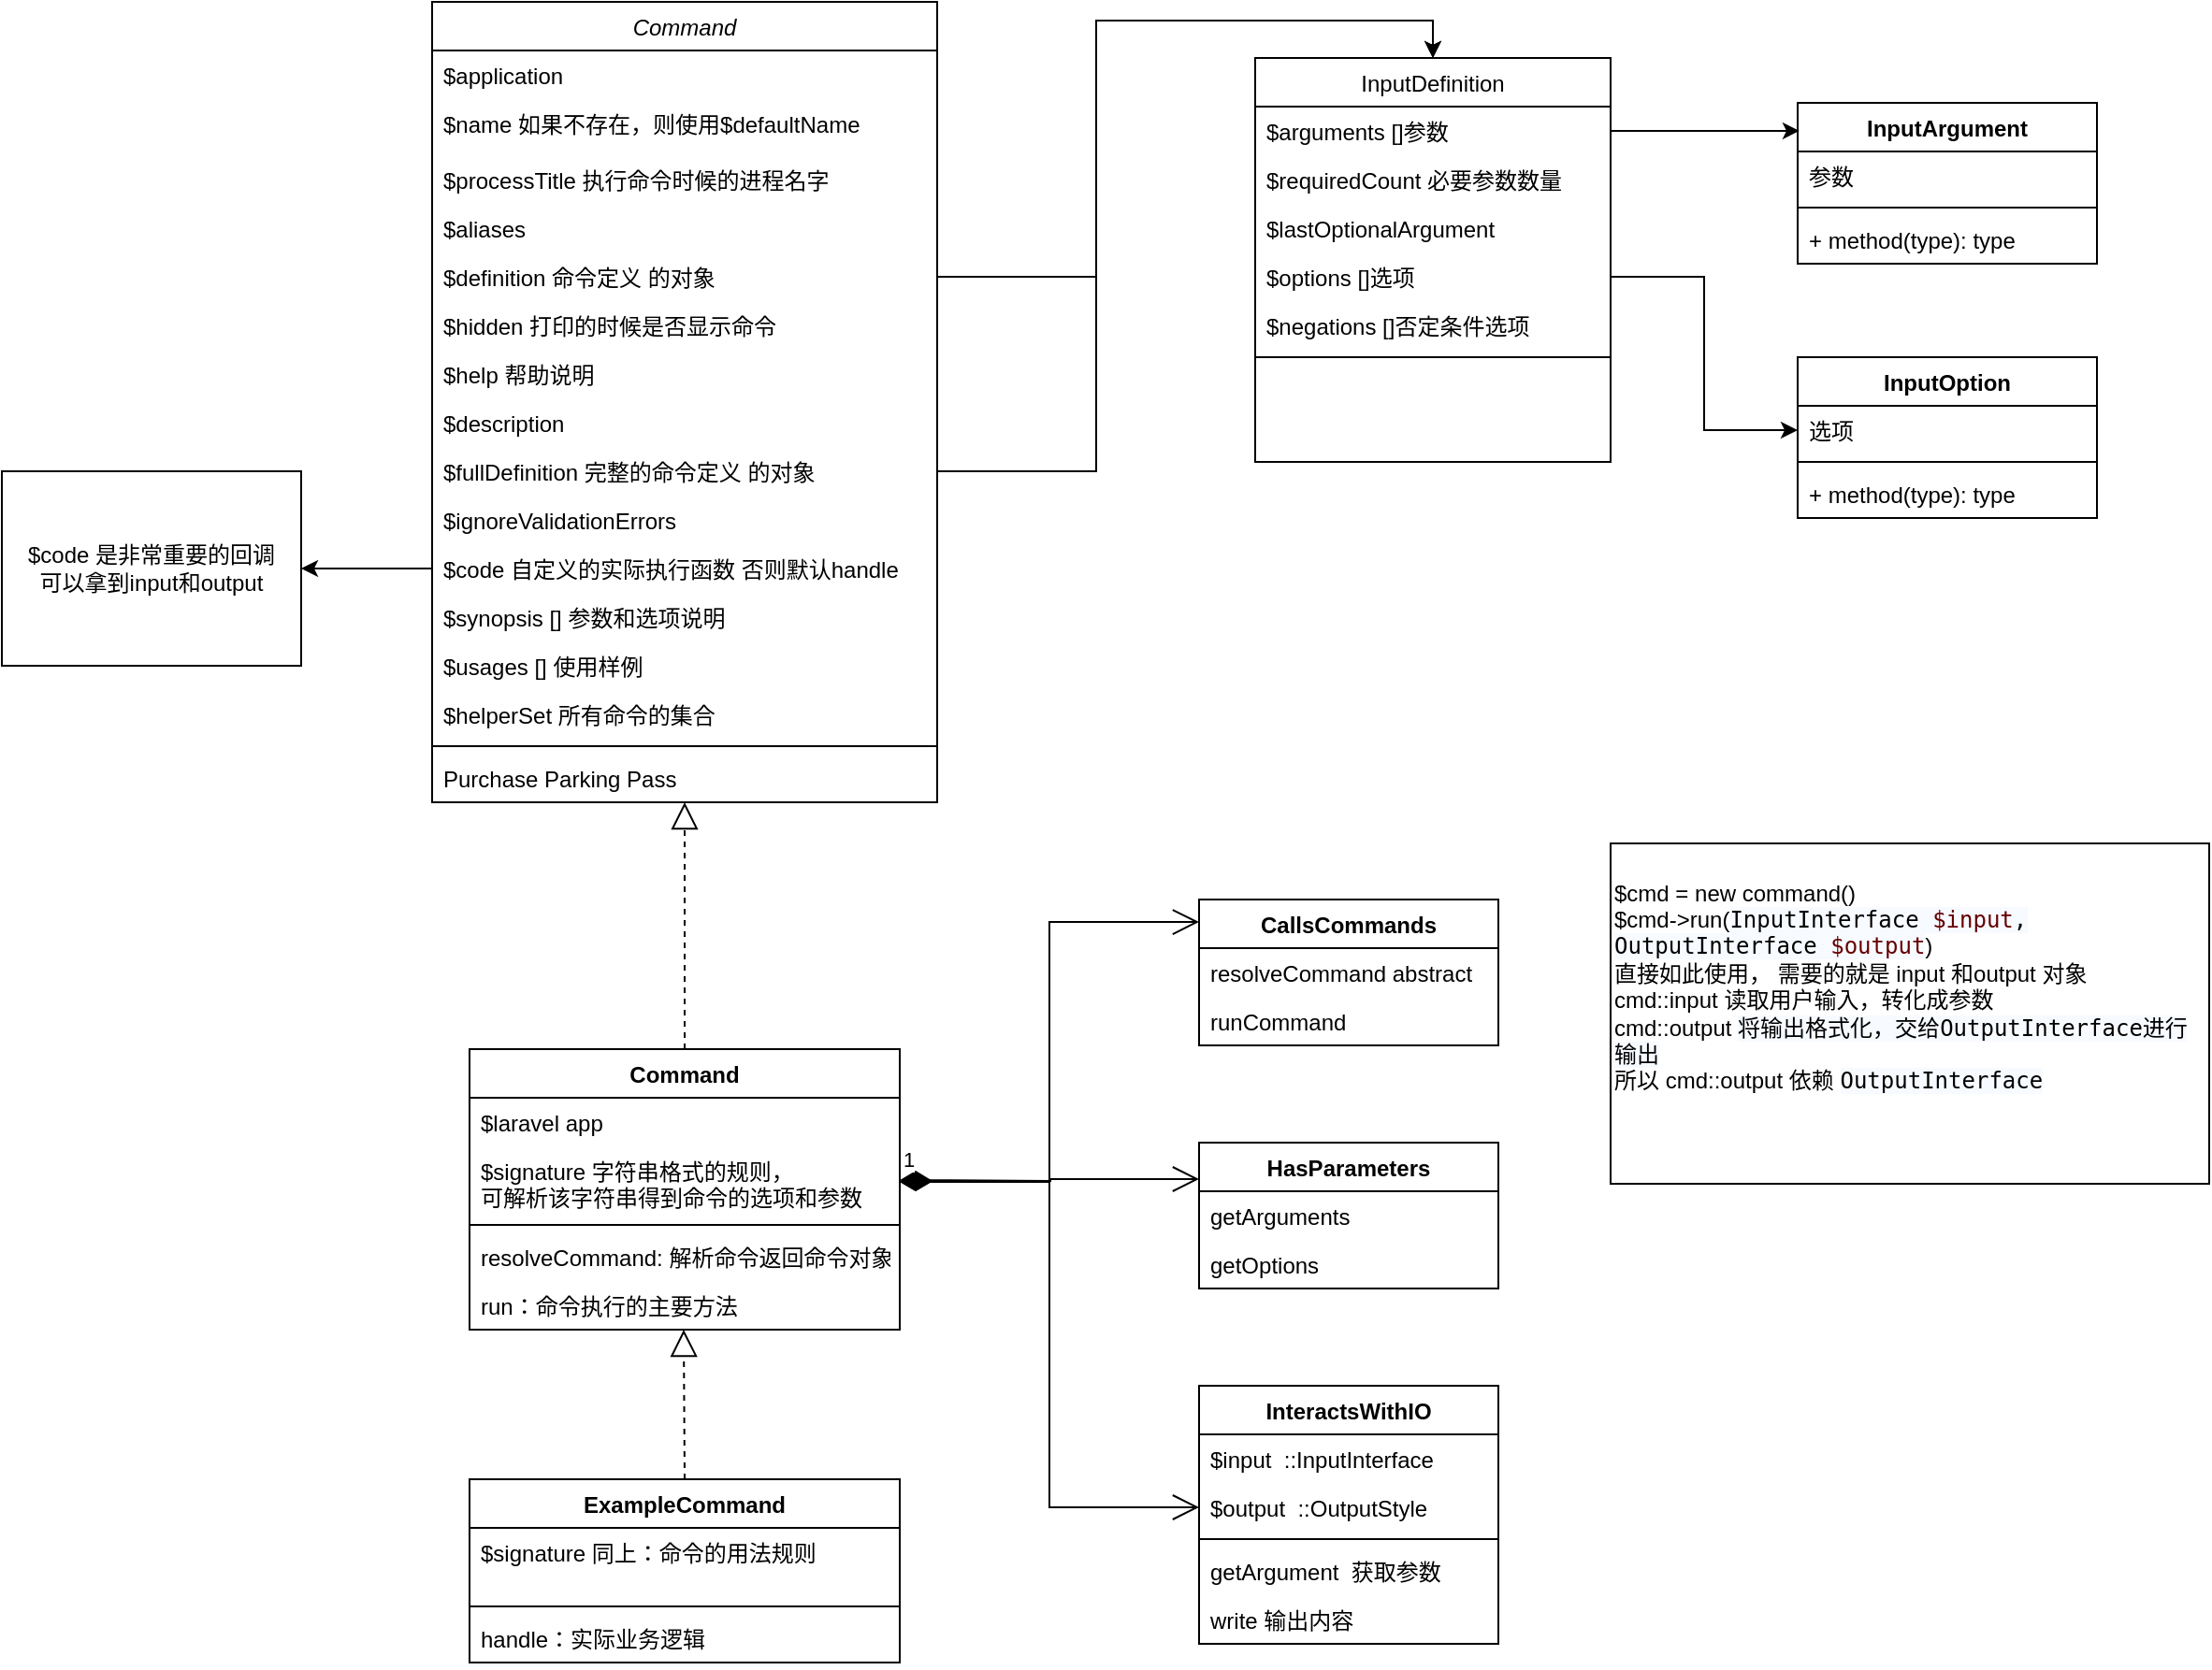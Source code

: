 <mxfile version="15.8.6" type="github" pages="3">
  <diagram id="C5RBs43oDa-KdzZeNtuy" name="CMD">
    <mxGraphModel dx="2009" dy="708" grid="1" gridSize="10" guides="1" tooltips="1" connect="1" arrows="1" fold="1" page="1" pageScale="1" pageWidth="827" pageHeight="1169" math="0" shadow="0">
      <root>
        <mxCell id="WIyWlLk6GJQsqaUBKTNV-0" />
        <mxCell id="WIyWlLk6GJQsqaUBKTNV-1" parent="WIyWlLk6GJQsqaUBKTNV-0" />
        <mxCell id="zkfFHV4jXpPFQw0GAbJ--0" value="Command" style="swimlane;fontStyle=2;align=center;verticalAlign=top;childLayout=stackLayout;horizontal=1;startSize=26;horizontalStack=0;resizeParent=1;resizeLast=0;collapsible=1;marginBottom=0;rounded=0;shadow=0;strokeWidth=1;" parent="WIyWlLk6GJQsqaUBKTNV-1" vertex="1">
          <mxGeometry x="220" y="120" width="270" height="428" as="geometry">
            <mxRectangle x="230" y="140" width="160" height="26" as="alternateBounds" />
          </mxGeometry>
        </mxCell>
        <mxCell id="zkfFHV4jXpPFQw0GAbJ--1" value="$application" style="text;align=left;verticalAlign=top;spacingLeft=4;spacingRight=4;overflow=hidden;rotatable=0;points=[[0,0.5],[1,0.5]];portConstraint=eastwest;" parent="zkfFHV4jXpPFQw0GAbJ--0" vertex="1">
          <mxGeometry y="26" width="270" height="26" as="geometry" />
        </mxCell>
        <mxCell id="zkfFHV4jXpPFQw0GAbJ--2" value="$name 如果不存在，则使用$defaultName" style="text;align=left;verticalAlign=top;spacingLeft=4;spacingRight=4;overflow=hidden;rotatable=0;points=[[0,0.5],[1,0.5]];portConstraint=eastwest;rounded=0;shadow=0;html=0;" parent="zkfFHV4jXpPFQw0GAbJ--0" vertex="1">
          <mxGeometry y="52" width="270" height="30" as="geometry" />
        </mxCell>
        <mxCell id="zkfFHV4jXpPFQw0GAbJ--3" value="$processTitle 执行命令时候的进程名字" style="text;align=left;verticalAlign=top;spacingLeft=4;spacingRight=4;overflow=hidden;rotatable=0;points=[[0,0.5],[1,0.5]];portConstraint=eastwest;rounded=0;shadow=0;html=0;" parent="zkfFHV4jXpPFQw0GAbJ--0" vertex="1">
          <mxGeometry y="82" width="270" height="26" as="geometry" />
        </mxCell>
        <mxCell id="pLhjW5pn0E9YMcWPzYZ0-0" value="$aliases" style="text;align=left;verticalAlign=top;spacingLeft=4;spacingRight=4;overflow=hidden;rotatable=0;points=[[0,0.5],[1,0.5]];portConstraint=eastwest;rounded=0;shadow=0;html=0;" parent="zkfFHV4jXpPFQw0GAbJ--0" vertex="1">
          <mxGeometry y="108" width="270" height="26" as="geometry" />
        </mxCell>
        <mxCell id="pLhjW5pn0E9YMcWPzYZ0-1" value="$definition 命令定义 的对象" style="text;align=left;verticalAlign=top;spacingLeft=4;spacingRight=4;overflow=hidden;rotatable=0;points=[[0,0.5],[1,0.5]];portConstraint=eastwest;rounded=0;shadow=0;html=0;" parent="zkfFHV4jXpPFQw0GAbJ--0" vertex="1">
          <mxGeometry y="134" width="270" height="26" as="geometry" />
        </mxCell>
        <mxCell id="pLhjW5pn0E9YMcWPzYZ0-3" value="$hidden 打印的时候是否显示命令" style="text;align=left;verticalAlign=top;spacingLeft=4;spacingRight=4;overflow=hidden;rotatable=0;points=[[0,0.5],[1,0.5]];portConstraint=eastwest;rounded=0;shadow=0;html=0;" parent="zkfFHV4jXpPFQw0GAbJ--0" vertex="1">
          <mxGeometry y="160" width="270" height="26" as="geometry" />
        </mxCell>
        <mxCell id="pLhjW5pn0E9YMcWPzYZ0-4" value="$help 帮助说明" style="text;align=left;verticalAlign=top;spacingLeft=4;spacingRight=4;overflow=hidden;rotatable=0;points=[[0,0.5],[1,0.5]];portConstraint=eastwest;rounded=0;shadow=0;html=0;" parent="zkfFHV4jXpPFQw0GAbJ--0" vertex="1">
          <mxGeometry y="186" width="270" height="26" as="geometry" />
        </mxCell>
        <mxCell id="pLhjW5pn0E9YMcWPzYZ0-5" value="$description" style="text;align=left;verticalAlign=top;spacingLeft=4;spacingRight=4;overflow=hidden;rotatable=0;points=[[0,0.5],[1,0.5]];portConstraint=eastwest;rounded=0;shadow=0;html=0;" parent="zkfFHV4jXpPFQw0GAbJ--0" vertex="1">
          <mxGeometry y="212" width="270" height="26" as="geometry" />
        </mxCell>
        <mxCell id="pLhjW5pn0E9YMcWPzYZ0-6" value="$fullDefinition 完整的命令定义 的对象" style="text;align=left;verticalAlign=top;spacingLeft=4;spacingRight=4;overflow=hidden;rotatable=0;points=[[0,0.5],[1,0.5]];portConstraint=eastwest;rounded=0;shadow=0;html=0;" parent="zkfFHV4jXpPFQw0GAbJ--0" vertex="1">
          <mxGeometry y="238" width="270" height="26" as="geometry" />
        </mxCell>
        <mxCell id="pLhjW5pn0E9YMcWPzYZ0-7" value="$ignoreValidationErrors" style="text;align=left;verticalAlign=top;spacingLeft=4;spacingRight=4;overflow=hidden;rotatable=0;points=[[0,0.5],[1,0.5]];portConstraint=eastwest;rounded=0;shadow=0;html=0;" parent="zkfFHV4jXpPFQw0GAbJ--0" vertex="1">
          <mxGeometry y="264" width="270" height="26" as="geometry" />
        </mxCell>
        <mxCell id="pLhjW5pn0E9YMcWPzYZ0-2" value="$code 自定义的实际执行函数 否则默认handle" style="text;align=left;verticalAlign=top;spacingLeft=4;spacingRight=4;overflow=hidden;rotatable=0;points=[[0,0.5],[1,0.5]];portConstraint=eastwest;rounded=0;shadow=0;html=0;" parent="zkfFHV4jXpPFQw0GAbJ--0" vertex="1">
          <mxGeometry y="290" width="270" height="26" as="geometry" />
        </mxCell>
        <mxCell id="pLhjW5pn0E9YMcWPzYZ0-8" value="$synopsis [] 参数和选项说明" style="text;align=left;verticalAlign=top;spacingLeft=4;spacingRight=4;overflow=hidden;rotatable=0;points=[[0,0.5],[1,0.5]];portConstraint=eastwest;rounded=0;shadow=0;html=0;" parent="zkfFHV4jXpPFQw0GAbJ--0" vertex="1">
          <mxGeometry y="316" width="270" height="26" as="geometry" />
        </mxCell>
        <mxCell id="pLhjW5pn0E9YMcWPzYZ0-10" value="$usages [] 使用样例" style="text;align=left;verticalAlign=top;spacingLeft=4;spacingRight=4;overflow=hidden;rotatable=0;points=[[0,0.5],[1,0.5]];portConstraint=eastwest;rounded=0;shadow=0;html=0;" parent="zkfFHV4jXpPFQw0GAbJ--0" vertex="1">
          <mxGeometry y="342" width="270" height="26" as="geometry" />
        </mxCell>
        <mxCell id="pLhjW5pn0E9YMcWPzYZ0-9" value="$helperSet 所有命令的集合" style="text;align=left;verticalAlign=top;spacingLeft=4;spacingRight=4;overflow=hidden;rotatable=0;points=[[0,0.5],[1,0.5]];portConstraint=eastwest;rounded=0;shadow=0;html=0;" parent="zkfFHV4jXpPFQw0GAbJ--0" vertex="1">
          <mxGeometry y="368" width="270" height="26" as="geometry" />
        </mxCell>
        <mxCell id="zkfFHV4jXpPFQw0GAbJ--4" value="" style="line;html=1;strokeWidth=1;align=left;verticalAlign=middle;spacingTop=-1;spacingLeft=3;spacingRight=3;rotatable=0;labelPosition=right;points=[];portConstraint=eastwest;" parent="zkfFHV4jXpPFQw0GAbJ--0" vertex="1">
          <mxGeometry y="394" width="270" height="8" as="geometry" />
        </mxCell>
        <mxCell id="zkfFHV4jXpPFQw0GAbJ--5" value="Purchase Parking Pass" style="text;align=left;verticalAlign=top;spacingLeft=4;spacingRight=4;overflow=hidden;rotatable=0;points=[[0,0.5],[1,0.5]];portConstraint=eastwest;" parent="zkfFHV4jXpPFQw0GAbJ--0" vertex="1">
          <mxGeometry y="402" width="270" height="26" as="geometry" />
        </mxCell>
        <mxCell id="zkfFHV4jXpPFQw0GAbJ--17" value="InputDefinition" style="swimlane;fontStyle=0;align=center;verticalAlign=top;childLayout=stackLayout;horizontal=1;startSize=26;horizontalStack=0;resizeParent=1;resizeLast=0;collapsible=1;marginBottom=0;rounded=0;shadow=0;strokeWidth=1;" parent="WIyWlLk6GJQsqaUBKTNV-1" vertex="1">
          <mxGeometry x="660" y="150" width="190" height="216" as="geometry">
            <mxRectangle x="550" y="140" width="160" height="26" as="alternateBounds" />
          </mxGeometry>
        </mxCell>
        <mxCell id="zkfFHV4jXpPFQw0GAbJ--18" value="$arguments []参数" style="text;align=left;verticalAlign=top;spacingLeft=4;spacingRight=4;overflow=hidden;rotatable=0;points=[[0,0.5],[1,0.5]];portConstraint=eastwest;" parent="zkfFHV4jXpPFQw0GAbJ--17" vertex="1">
          <mxGeometry y="26" width="190" height="26" as="geometry" />
        </mxCell>
        <mxCell id="zkfFHV4jXpPFQw0GAbJ--19" value="$requiredCount 必要参数数量" style="text;align=left;verticalAlign=top;spacingLeft=4;spacingRight=4;overflow=hidden;rotatable=0;points=[[0,0.5],[1,0.5]];portConstraint=eastwest;rounded=0;shadow=0;html=0;" parent="zkfFHV4jXpPFQw0GAbJ--17" vertex="1">
          <mxGeometry y="52" width="190" height="26" as="geometry" />
        </mxCell>
        <mxCell id="zkfFHV4jXpPFQw0GAbJ--20" value="$lastOptionalArgument" style="text;align=left;verticalAlign=top;spacingLeft=4;spacingRight=4;overflow=hidden;rotatable=0;points=[[0,0.5],[1,0.5]];portConstraint=eastwest;rounded=0;shadow=0;html=0;" parent="zkfFHV4jXpPFQw0GAbJ--17" vertex="1">
          <mxGeometry y="78" width="190" height="26" as="geometry" />
        </mxCell>
        <mxCell id="zkfFHV4jXpPFQw0GAbJ--21" value="$options []选项" style="text;align=left;verticalAlign=top;spacingLeft=4;spacingRight=4;overflow=hidden;rotatable=0;points=[[0,0.5],[1,0.5]];portConstraint=eastwest;rounded=0;shadow=0;html=0;" parent="zkfFHV4jXpPFQw0GAbJ--17" vertex="1">
          <mxGeometry y="104" width="190" height="26" as="geometry" />
        </mxCell>
        <mxCell id="zkfFHV4jXpPFQw0GAbJ--22" value="$negations []否定条件选项" style="text;align=left;verticalAlign=top;spacingLeft=4;spacingRight=4;overflow=hidden;rotatable=0;points=[[0,0.5],[1,0.5]];portConstraint=eastwest;rounded=0;shadow=0;html=0;" parent="zkfFHV4jXpPFQw0GAbJ--17" vertex="1">
          <mxGeometry y="130" width="190" height="26" as="geometry" />
        </mxCell>
        <mxCell id="zkfFHV4jXpPFQw0GAbJ--23" value="" style="line;html=1;strokeWidth=1;align=left;verticalAlign=middle;spacingTop=-1;spacingLeft=3;spacingRight=3;rotatable=0;labelPosition=right;points=[];portConstraint=eastwest;" parent="zkfFHV4jXpPFQw0GAbJ--17" vertex="1">
          <mxGeometry y="156" width="190" height="8" as="geometry" />
        </mxCell>
        <mxCell id="pLhjW5pn0E9YMcWPzYZ0-11" style="edgeStyle=orthogonalEdgeStyle;rounded=0;orthogonalLoop=1;jettySize=auto;html=1;exitX=1;exitY=0.5;exitDx=0;exitDy=0;entryX=0.5;entryY=0;entryDx=0;entryDy=0;" parent="WIyWlLk6GJQsqaUBKTNV-1" source="pLhjW5pn0E9YMcWPzYZ0-1" target="zkfFHV4jXpPFQw0GAbJ--17" edge="1">
          <mxGeometry relative="1" as="geometry" />
        </mxCell>
        <mxCell id="pLhjW5pn0E9YMcWPzYZ0-12" value="InputOption" style="swimlane;fontStyle=1;align=center;verticalAlign=top;childLayout=stackLayout;horizontal=1;startSize=26;horizontalStack=0;resizeParent=1;resizeParentMax=0;resizeLast=0;collapsible=1;marginBottom=0;" parent="WIyWlLk6GJQsqaUBKTNV-1" vertex="1">
          <mxGeometry x="950" y="310" width="160" height="86" as="geometry" />
        </mxCell>
        <mxCell id="pLhjW5pn0E9YMcWPzYZ0-13" value="选项" style="text;strokeColor=none;fillColor=none;align=left;verticalAlign=top;spacingLeft=4;spacingRight=4;overflow=hidden;rotatable=0;points=[[0,0.5],[1,0.5]];portConstraint=eastwest;" parent="pLhjW5pn0E9YMcWPzYZ0-12" vertex="1">
          <mxGeometry y="26" width="160" height="26" as="geometry" />
        </mxCell>
        <mxCell id="pLhjW5pn0E9YMcWPzYZ0-14" value="" style="line;strokeWidth=1;fillColor=none;align=left;verticalAlign=middle;spacingTop=-1;spacingLeft=3;spacingRight=3;rotatable=0;labelPosition=right;points=[];portConstraint=eastwest;" parent="pLhjW5pn0E9YMcWPzYZ0-12" vertex="1">
          <mxGeometry y="52" width="160" height="8" as="geometry" />
        </mxCell>
        <mxCell id="pLhjW5pn0E9YMcWPzYZ0-15" value="+ method(type): type" style="text;strokeColor=none;fillColor=none;align=left;verticalAlign=top;spacingLeft=4;spacingRight=4;overflow=hidden;rotatable=0;points=[[0,0.5],[1,0.5]];portConstraint=eastwest;" parent="pLhjW5pn0E9YMcWPzYZ0-12" vertex="1">
          <mxGeometry y="60" width="160" height="26" as="geometry" />
        </mxCell>
        <mxCell id="pLhjW5pn0E9YMcWPzYZ0-16" value="InputArgument" style="swimlane;fontStyle=1;align=center;verticalAlign=top;childLayout=stackLayout;horizontal=1;startSize=26;horizontalStack=0;resizeParent=1;resizeParentMax=0;resizeLast=0;collapsible=1;marginBottom=0;" parent="WIyWlLk6GJQsqaUBKTNV-1" vertex="1">
          <mxGeometry x="950" y="174" width="160" height="86" as="geometry" />
        </mxCell>
        <mxCell id="pLhjW5pn0E9YMcWPzYZ0-17" value="参数" style="text;strokeColor=none;fillColor=none;align=left;verticalAlign=top;spacingLeft=4;spacingRight=4;overflow=hidden;rotatable=0;points=[[0,0.5],[1,0.5]];portConstraint=eastwest;" parent="pLhjW5pn0E9YMcWPzYZ0-16" vertex="1">
          <mxGeometry y="26" width="160" height="26" as="geometry" />
        </mxCell>
        <mxCell id="pLhjW5pn0E9YMcWPzYZ0-18" value="" style="line;strokeWidth=1;fillColor=none;align=left;verticalAlign=middle;spacingTop=-1;spacingLeft=3;spacingRight=3;rotatable=0;labelPosition=right;points=[];portConstraint=eastwest;" parent="pLhjW5pn0E9YMcWPzYZ0-16" vertex="1">
          <mxGeometry y="52" width="160" height="8" as="geometry" />
        </mxCell>
        <mxCell id="pLhjW5pn0E9YMcWPzYZ0-19" value="+ method(type): type" style="text;strokeColor=none;fillColor=none;align=left;verticalAlign=top;spacingLeft=4;spacingRight=4;overflow=hidden;rotatable=0;points=[[0,0.5],[1,0.5]];portConstraint=eastwest;" parent="pLhjW5pn0E9YMcWPzYZ0-16" vertex="1">
          <mxGeometry y="60" width="160" height="26" as="geometry" />
        </mxCell>
        <mxCell id="pLhjW5pn0E9YMcWPzYZ0-20" style="edgeStyle=orthogonalEdgeStyle;rounded=0;orthogonalLoop=1;jettySize=auto;html=1;exitX=1;exitY=0.5;exitDx=0;exitDy=0;" parent="WIyWlLk6GJQsqaUBKTNV-1" source="zkfFHV4jXpPFQw0GAbJ--21" target="pLhjW5pn0E9YMcWPzYZ0-13" edge="1">
          <mxGeometry relative="1" as="geometry" />
        </mxCell>
        <mxCell id="pLhjW5pn0E9YMcWPzYZ0-22" style="edgeStyle=orthogonalEdgeStyle;rounded=0;orthogonalLoop=1;jettySize=auto;html=1;exitX=1;exitY=0.5;exitDx=0;exitDy=0;entryX=0.5;entryY=0;entryDx=0;entryDy=0;" parent="WIyWlLk6GJQsqaUBKTNV-1" source="pLhjW5pn0E9YMcWPzYZ0-6" target="zkfFHV4jXpPFQw0GAbJ--17" edge="1">
          <mxGeometry relative="1" as="geometry" />
        </mxCell>
        <mxCell id="pLhjW5pn0E9YMcWPzYZ0-30" value="" style="endArrow=block;dashed=1;endFill=0;endSize=12;html=1;rounded=0;exitX=0.5;exitY=0;exitDx=0;exitDy=0;" parent="WIyWlLk6GJQsqaUBKTNV-1" source="pLhjW5pn0E9YMcWPzYZ0-34" target="zkfFHV4jXpPFQw0GAbJ--5" edge="1">
          <mxGeometry width="160" relative="1" as="geometry">
            <mxPoint x="600" y="590" as="sourcePoint" />
            <mxPoint x="760" y="590" as="targetPoint" />
          </mxGeometry>
        </mxCell>
        <mxCell id="pLhjW5pn0E9YMcWPzYZ0-34" value="Command" style="swimlane;fontStyle=1;align=center;verticalAlign=top;childLayout=stackLayout;horizontal=1;startSize=26;horizontalStack=0;resizeParent=1;resizeParentMax=0;resizeLast=0;collapsible=1;marginBottom=0;" parent="WIyWlLk6GJQsqaUBKTNV-1" vertex="1">
          <mxGeometry x="240" y="680" width="230" height="150" as="geometry" />
        </mxCell>
        <mxCell id="pLhjW5pn0E9YMcWPzYZ0-35" value="$laravel app" style="text;strokeColor=none;fillColor=none;align=left;verticalAlign=top;spacingLeft=4;spacingRight=4;overflow=hidden;rotatable=0;points=[[0,0.5],[1,0.5]];portConstraint=eastwest;" parent="pLhjW5pn0E9YMcWPzYZ0-34" vertex="1">
          <mxGeometry y="26" width="230" height="26" as="geometry" />
        </mxCell>
        <mxCell id="pLhjW5pn0E9YMcWPzYZ0-38" value="$signature 字符串格式的规则，&#xa;可解析该字符串得到命令的选项和参数" style="text;strokeColor=none;fillColor=none;align=left;verticalAlign=top;spacingLeft=4;spacingRight=4;overflow=hidden;rotatable=0;points=[[0,0.5],[1,0.5]];portConstraint=eastwest;" parent="pLhjW5pn0E9YMcWPzYZ0-34" vertex="1">
          <mxGeometry y="52" width="230" height="38" as="geometry" />
        </mxCell>
        <mxCell id="pLhjW5pn0E9YMcWPzYZ0-36" value="" style="line;strokeWidth=1;fillColor=none;align=left;verticalAlign=middle;spacingTop=-1;spacingLeft=3;spacingRight=3;rotatable=0;labelPosition=right;points=[];portConstraint=eastwest;" parent="pLhjW5pn0E9YMcWPzYZ0-34" vertex="1">
          <mxGeometry y="90" width="230" height="8" as="geometry" />
        </mxCell>
        <mxCell id="pLhjW5pn0E9YMcWPzYZ0-37" value="resolveCommand: 解析命令返回命令对象" style="text;strokeColor=none;fillColor=none;align=left;verticalAlign=top;spacingLeft=4;spacingRight=4;overflow=hidden;rotatable=0;points=[[0,0.5],[1,0.5]];portConstraint=eastwest;" parent="pLhjW5pn0E9YMcWPzYZ0-34" vertex="1">
          <mxGeometry y="98" width="230" height="26" as="geometry" />
        </mxCell>
        <mxCell id="pLhjW5pn0E9YMcWPzYZ0-40" value="run：命令执行的主要方法" style="text;strokeColor=none;fillColor=none;align=left;verticalAlign=top;spacingLeft=4;spacingRight=4;overflow=hidden;rotatable=0;points=[[0,0.5],[1,0.5]];portConstraint=eastwest;" parent="pLhjW5pn0E9YMcWPzYZ0-34" vertex="1">
          <mxGeometry y="124" width="230" height="26" as="geometry" />
        </mxCell>
        <mxCell id="pLhjW5pn0E9YMcWPzYZ0-41" value="ExampleCommand" style="swimlane;fontStyle=1;align=center;verticalAlign=top;childLayout=stackLayout;horizontal=1;startSize=26;horizontalStack=0;resizeParent=1;resizeParentMax=0;resizeLast=0;collapsible=1;marginBottom=0;" parent="WIyWlLk6GJQsqaUBKTNV-1" vertex="1">
          <mxGeometry x="240" y="910" width="230" height="98" as="geometry" />
        </mxCell>
        <mxCell id="pLhjW5pn0E9YMcWPzYZ0-43" value="$signature 同上：命令的用法规则" style="text;strokeColor=none;fillColor=none;align=left;verticalAlign=top;spacingLeft=4;spacingRight=4;overflow=hidden;rotatable=0;points=[[0,0.5],[1,0.5]];portConstraint=eastwest;" parent="pLhjW5pn0E9YMcWPzYZ0-41" vertex="1">
          <mxGeometry y="26" width="230" height="38" as="geometry" />
        </mxCell>
        <mxCell id="pLhjW5pn0E9YMcWPzYZ0-44" value="" style="line;strokeWidth=1;fillColor=none;align=left;verticalAlign=middle;spacingTop=-1;spacingLeft=3;spacingRight=3;rotatable=0;labelPosition=right;points=[];portConstraint=eastwest;" parent="pLhjW5pn0E9YMcWPzYZ0-41" vertex="1">
          <mxGeometry y="64" width="230" height="8" as="geometry" />
        </mxCell>
        <mxCell id="pLhjW5pn0E9YMcWPzYZ0-45" value="handle：实际业务逻辑" style="text;strokeColor=none;fillColor=none;align=left;verticalAlign=top;spacingLeft=4;spacingRight=4;overflow=hidden;rotatable=0;points=[[0,0.5],[1,0.5]];portConstraint=eastwest;" parent="pLhjW5pn0E9YMcWPzYZ0-41" vertex="1">
          <mxGeometry y="72" width="230" height="26" as="geometry" />
        </mxCell>
        <mxCell id="pLhjW5pn0E9YMcWPzYZ0-48" value="" style="endArrow=block;dashed=1;endFill=0;endSize=12;html=1;rounded=0;exitX=0.5;exitY=0;exitDx=0;exitDy=0;" parent="WIyWlLk6GJQsqaUBKTNV-1" source="pLhjW5pn0E9YMcWPzYZ0-41" edge="1">
          <mxGeometry width="160" relative="1" as="geometry">
            <mxPoint x="354.5" y="962" as="sourcePoint" />
            <mxPoint x="354.5" y="830" as="targetPoint" />
          </mxGeometry>
        </mxCell>
        <mxCell id="pLhjW5pn0E9YMcWPzYZ0-49" style="edgeStyle=orthogonalEdgeStyle;rounded=0;orthogonalLoop=1;jettySize=auto;html=1;exitX=1;exitY=0.5;exitDx=0;exitDy=0;entryX=0.006;entryY=0.174;entryDx=0;entryDy=0;entryPerimeter=0;" parent="WIyWlLk6GJQsqaUBKTNV-1" source="zkfFHV4jXpPFQw0GAbJ--18" target="pLhjW5pn0E9YMcWPzYZ0-16" edge="1">
          <mxGeometry relative="1" as="geometry" />
        </mxCell>
        <mxCell id="pLhjW5pn0E9YMcWPzYZ0-50" value="$cmd = new command()&lt;br&gt;$cmd-&amp;gt;run(&lt;span style=&quot;font-family: &amp;#34;jetbrains mono&amp;#34; , monospace ; font-size: 9pt ; background-color: rgb(247 , 250 , 255)&quot;&gt;InputInterface &lt;/span&gt;&lt;span style=&quot;font-family: &amp;#34;jetbrains mono&amp;#34; , monospace ; font-size: 9pt ; color: rgb(102 , 0 , 0) ; background-color: rgb(247 , 250 , 255)&quot;&gt;$input&lt;/span&gt;&lt;span style=&quot;color: rgb(8 , 8 , 8) ; font-family: &amp;#34;jetbrains mono&amp;#34; , monospace ; font-size: 9pt ; background-color: rgb(247 , 250 , 255)&quot;&gt;, &lt;/span&gt;&lt;span style=&quot;font-family: &amp;#34;jetbrains mono&amp;#34; , monospace ; font-size: 9pt ; background-color: rgb(247 , 250 , 255)&quot;&gt;OutputInterface &lt;/span&gt;&lt;span style=&quot;font-family: &amp;#34;jetbrains mono&amp;#34; , monospace ; font-size: 9pt ; color: rgb(102 , 0 , 0) ; background-color: rgb(247 , 250 , 255)&quot;&gt;$output&lt;/span&gt;&lt;span&gt;)&lt;br&gt;直接如此使用， 需要的就是 input 和output 对象&lt;br&gt;cmd::input 读取用户输入，转化成参数&lt;br&gt;cmd::output &lt;/span&gt;&lt;span style=&quot;font-family: &amp;#34;jetbrains mono&amp;#34; , monospace ; background-color: rgb(247 , 250 , 255)&quot;&gt;将输出格式化，交给&lt;/span&gt;&lt;span style=&quot;font-family: &amp;#34;jetbrains mono&amp;#34; , monospace ; background-color: rgb(247 , 250 , 255)&quot;&gt;OutputInterface进行输出&lt;br&gt;&lt;/span&gt;&lt;span&gt;所以 cmd::output 依赖&lt;/span&gt;&amp;nbsp;&lt;span style=&quot;font-family: &amp;#34;jetbrains mono&amp;#34; , monospace ; background-color: rgb(247 , 250 , 255)&quot;&gt;OutputInterface&lt;/span&gt;&lt;span&gt;&lt;br&gt;&lt;br&gt;&lt;br&gt;&lt;/span&gt;" style="rounded=0;whiteSpace=wrap;html=1;align=left;" parent="WIyWlLk6GJQsqaUBKTNV-1" vertex="1">
          <mxGeometry x="850" y="570" width="320" height="182" as="geometry" />
        </mxCell>
        <mxCell id="B0jWnyWB2tyT5n9tHTbk-7" value="HasParameters" style="swimlane;fontStyle=1;align=center;verticalAlign=top;childLayout=stackLayout;horizontal=1;startSize=26;horizontalStack=0;resizeParent=1;resizeParentMax=0;resizeLast=0;collapsible=1;marginBottom=0;" parent="WIyWlLk6GJQsqaUBKTNV-1" vertex="1">
          <mxGeometry x="630" y="730" width="160" height="78" as="geometry" />
        </mxCell>
        <mxCell id="B0jWnyWB2tyT5n9tHTbk-8" value="getArguments" style="text;strokeColor=none;fillColor=none;align=left;verticalAlign=top;spacingLeft=4;spacingRight=4;overflow=hidden;rotatable=0;points=[[0,0.5],[1,0.5]];portConstraint=eastwest;" parent="B0jWnyWB2tyT5n9tHTbk-7" vertex="1">
          <mxGeometry y="26" width="160" height="26" as="geometry" />
        </mxCell>
        <mxCell id="B0jWnyWB2tyT5n9tHTbk-25" value="getOptions" style="text;strokeColor=none;fillColor=none;align=left;verticalAlign=top;spacingLeft=4;spacingRight=4;overflow=hidden;rotatable=0;points=[[0,0.5],[1,0.5]];portConstraint=eastwest;" parent="B0jWnyWB2tyT5n9tHTbk-7" vertex="1">
          <mxGeometry y="52" width="160" height="26" as="geometry" />
        </mxCell>
        <mxCell id="B0jWnyWB2tyT5n9tHTbk-11" value="InteractsWithIO" style="swimlane;fontStyle=1;align=center;verticalAlign=top;childLayout=stackLayout;horizontal=1;startSize=26;horizontalStack=0;resizeParent=1;resizeParentMax=0;resizeLast=0;collapsible=1;marginBottom=0;" parent="WIyWlLk6GJQsqaUBKTNV-1" vertex="1">
          <mxGeometry x="630" y="860" width="160" height="138" as="geometry" />
        </mxCell>
        <mxCell id="B0jWnyWB2tyT5n9tHTbk-12" value="$input  ::InputInterface" style="text;strokeColor=none;fillColor=none;align=left;verticalAlign=top;spacingLeft=4;spacingRight=4;overflow=hidden;rotatable=0;points=[[0,0.5],[1,0.5]];portConstraint=eastwest;" parent="B0jWnyWB2tyT5n9tHTbk-11" vertex="1">
          <mxGeometry y="26" width="160" height="26" as="geometry" />
        </mxCell>
        <mxCell id="B0jWnyWB2tyT5n9tHTbk-26" value="$output  ::OutputStyle" style="text;strokeColor=none;fillColor=none;align=left;verticalAlign=top;spacingLeft=4;spacingRight=4;overflow=hidden;rotatable=0;points=[[0,0.5],[1,0.5]];portConstraint=eastwest;" parent="B0jWnyWB2tyT5n9tHTbk-11" vertex="1">
          <mxGeometry y="52" width="160" height="26" as="geometry" />
        </mxCell>
        <mxCell id="B0jWnyWB2tyT5n9tHTbk-13" value="" style="line;strokeWidth=1;fillColor=none;align=left;verticalAlign=middle;spacingTop=-1;spacingLeft=3;spacingRight=3;rotatable=0;labelPosition=right;points=[];portConstraint=eastwest;" parent="B0jWnyWB2tyT5n9tHTbk-11" vertex="1">
          <mxGeometry y="78" width="160" height="8" as="geometry" />
        </mxCell>
        <mxCell id="B0jWnyWB2tyT5n9tHTbk-14" value="getArgument  获取参数" style="text;strokeColor=none;fillColor=none;align=left;verticalAlign=top;spacingLeft=4;spacingRight=4;overflow=hidden;rotatable=0;points=[[0,0.5],[1,0.5]];portConstraint=eastwest;" parent="B0jWnyWB2tyT5n9tHTbk-11" vertex="1">
          <mxGeometry y="86" width="160" height="26" as="geometry" />
        </mxCell>
        <mxCell id="B0jWnyWB2tyT5n9tHTbk-31" value="write 输出内容" style="text;strokeColor=none;fillColor=none;align=left;verticalAlign=top;spacingLeft=4;spacingRight=4;overflow=hidden;rotatable=0;points=[[0,0.5],[1,0.5]];portConstraint=eastwest;" parent="B0jWnyWB2tyT5n9tHTbk-11" vertex="1">
          <mxGeometry y="112" width="160" height="26" as="geometry" />
        </mxCell>
        <mxCell id="B0jWnyWB2tyT5n9tHTbk-19" value="CallsCommands" style="swimlane;fontStyle=1;align=center;verticalAlign=top;childLayout=stackLayout;horizontal=1;startSize=26;horizontalStack=0;resizeParent=1;resizeParentMax=0;resizeLast=0;collapsible=1;marginBottom=0;" parent="WIyWlLk6GJQsqaUBKTNV-1" vertex="1">
          <mxGeometry x="630" y="600" width="160" height="78" as="geometry" />
        </mxCell>
        <mxCell id="B0jWnyWB2tyT5n9tHTbk-22" value="resolveCommand abstract" style="text;strokeColor=none;fillColor=none;align=left;verticalAlign=top;spacingLeft=4;spacingRight=4;overflow=hidden;rotatable=0;points=[[0,0.5],[1,0.5]];portConstraint=eastwest;" parent="B0jWnyWB2tyT5n9tHTbk-19" vertex="1">
          <mxGeometry y="26" width="160" height="26" as="geometry" />
        </mxCell>
        <mxCell id="B0jWnyWB2tyT5n9tHTbk-23" value="runCommand" style="text;strokeColor=none;fillColor=none;align=left;verticalAlign=top;spacingLeft=4;spacingRight=4;overflow=hidden;rotatable=0;points=[[0,0.5],[1,0.5]];portConstraint=eastwest;" parent="B0jWnyWB2tyT5n9tHTbk-19" vertex="1">
          <mxGeometry y="52" width="160" height="26" as="geometry" />
        </mxCell>
        <mxCell id="B0jWnyWB2tyT5n9tHTbk-28" value="1" style="endArrow=open;html=1;endSize=12;startArrow=diamondThin;startSize=14;startFill=1;edgeStyle=orthogonalEdgeStyle;align=left;verticalAlign=bottom;rounded=0;exitX=1;exitY=0.5;exitDx=0;exitDy=0;entryX=0;entryY=0.154;entryDx=0;entryDy=0;entryPerimeter=0;" parent="WIyWlLk6GJQsqaUBKTNV-1" source="pLhjW5pn0E9YMcWPzYZ0-38" target="B0jWnyWB2tyT5n9tHTbk-19" edge="1">
          <mxGeometry x="-1" y="3" relative="1" as="geometry">
            <mxPoint x="520" y="690" as="sourcePoint" />
            <mxPoint x="680" y="690" as="targetPoint" />
          </mxGeometry>
        </mxCell>
        <mxCell id="B0jWnyWB2tyT5n9tHTbk-29" value="1" style="endArrow=open;html=1;endSize=12;startArrow=diamondThin;startSize=14;startFill=1;edgeStyle=orthogonalEdgeStyle;align=left;verticalAlign=bottom;rounded=0;entryX=0;entryY=0.25;entryDx=0;entryDy=0;" parent="WIyWlLk6GJQsqaUBKTNV-1" target="B0jWnyWB2tyT5n9tHTbk-7" edge="1">
          <mxGeometry x="-1" y="3" relative="1" as="geometry">
            <mxPoint x="470" y="750" as="sourcePoint" />
            <mxPoint x="660" y="770" as="targetPoint" />
          </mxGeometry>
        </mxCell>
        <mxCell id="B0jWnyWB2tyT5n9tHTbk-30" value="1" style="endArrow=open;html=1;endSize=12;startArrow=diamondThin;startSize=14;startFill=1;edgeStyle=orthogonalEdgeStyle;align=left;verticalAlign=bottom;rounded=0;entryX=0;entryY=0.5;entryDx=0;entryDy=0;exitX=1;exitY=0.5;exitDx=0;exitDy=0;" parent="WIyWlLk6GJQsqaUBKTNV-1" source="pLhjW5pn0E9YMcWPzYZ0-38" target="B0jWnyWB2tyT5n9tHTbk-26" edge="1">
          <mxGeometry x="-1" y="3" relative="1" as="geometry">
            <mxPoint x="440" y="870" as="sourcePoint" />
            <mxPoint x="600" y="870" as="targetPoint" />
          </mxGeometry>
        </mxCell>
        <mxCell id="Mzvbru1vRv4SkaG35ZgY-2" value="$code 是非常重要的回调&lt;br&gt;可以拿到input和output" style="rounded=0;whiteSpace=wrap;html=1;" parent="WIyWlLk6GJQsqaUBKTNV-1" vertex="1">
          <mxGeometry x="-10" y="371" width="160" height="104" as="geometry" />
        </mxCell>
        <mxCell id="Mzvbru1vRv4SkaG35ZgY-3" style="edgeStyle=orthogonalEdgeStyle;rounded=0;orthogonalLoop=1;jettySize=auto;html=1;exitX=0;exitY=0.5;exitDx=0;exitDy=0;" parent="WIyWlLk6GJQsqaUBKTNV-1" source="pLhjW5pn0E9YMcWPzYZ0-2" target="Mzvbru1vRv4SkaG35ZgY-2" edge="1">
          <mxGeometry relative="1" as="geometry" />
        </mxCell>
      </root>
    </mxGraphModel>
  </diagram>
  <diagram id="eC2xupxJW7B08Odcg4-6" name="IO-input">
    <mxGraphModel dx="1182" dy="764" grid="1" gridSize="10" guides="1" tooltips="1" connect="1" arrows="1" fold="1" page="1" pageScale="1" pageWidth="827" pageHeight="1169" math="0" shadow="0">
      <root>
        <mxCell id="FGoPhX2peI53cUbU2h72-0" />
        <mxCell id="FGoPhX2peI53cUbU2h72-1" parent="FGoPhX2peI53cUbU2h72-0" />
        <mxCell id="iak3efhSy_sw0jtjdoL--0" value="InputInterface" style="swimlane;fontStyle=0;childLayout=stackLayout;horizontal=1;startSize=26;fillColor=none;horizontalStack=0;resizeParent=1;resizeParentMax=0;resizeLast=0;collapsible=1;marginBottom=0;" parent="FGoPhX2peI53cUbU2h72-1" vertex="1">
          <mxGeometry x="580" y="80" width="140" height="104" as="geometry" />
        </mxCell>
        <mxCell id="iak3efhSy_sw0jtjdoL--1" value="getArguments" style="text;strokeColor=none;fillColor=none;align=left;verticalAlign=top;spacingLeft=4;spacingRight=4;overflow=hidden;rotatable=0;points=[[0,0.5],[1,0.5]];portConstraint=eastwest;" parent="iak3efhSy_sw0jtjdoL--0" vertex="1">
          <mxGeometry y="26" width="140" height="26" as="geometry" />
        </mxCell>
        <mxCell id="iak3efhSy_sw0jtjdoL--2" value="validate" style="text;strokeColor=none;fillColor=none;align=left;verticalAlign=top;spacingLeft=4;spacingRight=4;overflow=hidden;rotatable=0;points=[[0,0.5],[1,0.5]];portConstraint=eastwest;" parent="iak3efhSy_sw0jtjdoL--0" vertex="1">
          <mxGeometry y="52" width="140" height="26" as="geometry" />
        </mxCell>
        <mxCell id="iak3efhSy_sw0jtjdoL--3" value="getOptions" style="text;strokeColor=none;fillColor=none;align=left;verticalAlign=top;spacingLeft=4;spacingRight=4;overflow=hidden;rotatable=0;points=[[0,0.5],[1,0.5]];portConstraint=eastwest;" parent="iak3efhSy_sw0jtjdoL--0" vertex="1">
          <mxGeometry y="78" width="140" height="26" as="geometry" />
        </mxCell>
        <mxCell id="iak3efhSy_sw0jtjdoL--4" value="Input" style="swimlane;fontStyle=1;align=center;verticalAlign=top;childLayout=stackLayout;horizontal=1;startSize=26;horizontalStack=0;resizeParent=1;resizeParentMax=0;resizeLast=0;collapsible=1;marginBottom=0;" parent="FGoPhX2peI53cUbU2h72-1" vertex="1">
          <mxGeometry x="270" y="100" width="160" height="190" as="geometry" />
        </mxCell>
        <mxCell id="iak3efhSy_sw0jtjdoL--5" value="$definition" style="text;strokeColor=none;fillColor=none;align=left;verticalAlign=top;spacingLeft=4;spacingRight=4;overflow=hidden;rotatable=0;points=[[0,0.5],[1,0.5]];portConstraint=eastwest;" parent="iak3efhSy_sw0jtjdoL--4" vertex="1">
          <mxGeometry y="26" width="160" height="26" as="geometry" />
        </mxCell>
        <mxCell id="iak3efhSy_sw0jtjdoL--8" value="$stream" style="text;strokeColor=none;fillColor=none;align=left;verticalAlign=top;spacingLeft=4;spacingRight=4;overflow=hidden;rotatable=0;points=[[0,0.5],[1,0.5]];portConstraint=eastwest;" parent="iak3efhSy_sw0jtjdoL--4" vertex="1">
          <mxGeometry y="52" width="160" height="26" as="geometry" />
        </mxCell>
        <mxCell id="iak3efhSy_sw0jtjdoL--9" value="$options" style="text;strokeColor=none;fillColor=none;align=left;verticalAlign=top;spacingLeft=4;spacingRight=4;overflow=hidden;rotatable=0;points=[[0,0.5],[1,0.5]];portConstraint=eastwest;" parent="iak3efhSy_sw0jtjdoL--4" vertex="1">
          <mxGeometry y="78" width="160" height="26" as="geometry" />
        </mxCell>
        <mxCell id="iak3efhSy_sw0jtjdoL--10" value="$arguments" style="text;strokeColor=none;fillColor=none;align=left;verticalAlign=top;spacingLeft=4;spacingRight=4;overflow=hidden;rotatable=0;points=[[0,0.5],[1,0.5]];portConstraint=eastwest;" parent="iak3efhSy_sw0jtjdoL--4" vertex="1">
          <mxGeometry y="104" width="160" height="26" as="geometry" />
        </mxCell>
        <mxCell id="iak3efhSy_sw0jtjdoL--11" value="$interactive" style="text;strokeColor=none;fillColor=none;align=left;verticalAlign=top;spacingLeft=4;spacingRight=4;overflow=hidden;rotatable=0;points=[[0,0.5],[1,0.5]];portConstraint=eastwest;" parent="iak3efhSy_sw0jtjdoL--4" vertex="1">
          <mxGeometry y="130" width="160" height="26" as="geometry" />
        </mxCell>
        <mxCell id="iak3efhSy_sw0jtjdoL--6" value="" style="line;strokeWidth=1;fillColor=none;align=left;verticalAlign=middle;spacingTop=-1;spacingLeft=3;spacingRight=3;rotatable=0;labelPosition=right;points=[];portConstraint=eastwest;" parent="iak3efhSy_sw0jtjdoL--4" vertex="1">
          <mxGeometry y="156" width="160" height="8" as="geometry" />
        </mxCell>
        <mxCell id="iak3efhSy_sw0jtjdoL--7" value="parse  abstract" style="text;strokeColor=none;fillColor=none;align=left;verticalAlign=top;spacingLeft=4;spacingRight=4;overflow=hidden;rotatable=0;points=[[0,0.5],[1,0.5]];portConstraint=eastwest;" parent="iak3efhSy_sw0jtjdoL--4" vertex="1">
          <mxGeometry y="164" width="160" height="26" as="geometry" />
        </mxCell>
        <mxCell id="iak3efhSy_sw0jtjdoL--12" value="ArgvInput" style="swimlane;fontStyle=1;align=center;verticalAlign=top;childLayout=stackLayout;horizontal=1;startSize=26;horizontalStack=0;resizeParent=1;resizeParentMax=0;resizeLast=0;collapsible=1;marginBottom=0;" parent="FGoPhX2peI53cUbU2h72-1" vertex="1">
          <mxGeometry x="40" y="430" width="160" height="112" as="geometry" />
        </mxCell>
        <mxCell id="iak3efhSy_sw0jtjdoL--13" value="$tokens 输入参数" style="text;strokeColor=none;fillColor=none;align=left;verticalAlign=top;spacingLeft=4;spacingRight=4;overflow=hidden;rotatable=0;points=[[0,0.5],[1,0.5]];portConstraint=eastwest;" parent="iak3efhSy_sw0jtjdoL--12" vertex="1">
          <mxGeometry y="26" width="160" height="26" as="geometry" />
        </mxCell>
        <mxCell id="iak3efhSy_sw0jtjdoL--14" value="$parsed token的副本" style="text;strokeColor=none;fillColor=none;align=left;verticalAlign=top;spacingLeft=4;spacingRight=4;overflow=hidden;rotatable=0;points=[[0,0.5],[1,0.5]];portConstraint=eastwest;" parent="iak3efhSy_sw0jtjdoL--12" vertex="1">
          <mxGeometry y="52" width="160" height="26" as="geometry" />
        </mxCell>
        <mxCell id="iak3efhSy_sw0jtjdoL--18" value="" style="line;strokeWidth=1;fillColor=none;align=left;verticalAlign=middle;spacingTop=-1;spacingLeft=3;spacingRight=3;rotatable=0;labelPosition=right;points=[];portConstraint=eastwest;" parent="iak3efhSy_sw0jtjdoL--12" vertex="1">
          <mxGeometry y="78" width="160" height="8" as="geometry" />
        </mxCell>
        <mxCell id="iak3efhSy_sw0jtjdoL--19" value="parse" style="text;strokeColor=none;fillColor=none;align=left;verticalAlign=top;spacingLeft=4;spacingRight=4;overflow=hidden;rotatable=0;points=[[0,0.5],[1,0.5]];portConstraint=eastwest;" parent="iak3efhSy_sw0jtjdoL--12" vertex="1">
          <mxGeometry y="86" width="160" height="26" as="geometry" />
        </mxCell>
        <mxCell id="iak3efhSy_sw0jtjdoL--20" value="StreamableInputInterface" style="swimlane;fontStyle=0;childLayout=stackLayout;horizontal=1;startSize=26;fillColor=none;horizontalStack=0;resizeParent=1;resizeParentMax=0;resizeLast=0;collapsible=1;marginBottom=0;" parent="FGoPhX2peI53cUbU2h72-1" vertex="1">
          <mxGeometry x="580" y="230" width="140" height="78" as="geometry" />
        </mxCell>
        <mxCell id="iak3efhSy_sw0jtjdoL--21" value="setStream" style="text;strokeColor=none;fillColor=none;align=left;verticalAlign=top;spacingLeft=4;spacingRight=4;overflow=hidden;rotatable=0;points=[[0,0.5],[1,0.5]];portConstraint=eastwest;" parent="iak3efhSy_sw0jtjdoL--20" vertex="1">
          <mxGeometry y="26" width="140" height="26" as="geometry" />
        </mxCell>
        <mxCell id="iak3efhSy_sw0jtjdoL--22" value="getStream" style="text;strokeColor=none;fillColor=none;align=left;verticalAlign=top;spacingLeft=4;spacingRight=4;overflow=hidden;rotatable=0;points=[[0,0.5],[1,0.5]];portConstraint=eastwest;" parent="iak3efhSy_sw0jtjdoL--20" vertex="1">
          <mxGeometry y="52" width="140" height="26" as="geometry" />
        </mxCell>
        <mxCell id="iak3efhSy_sw0jtjdoL--24" value="" style="endArrow=block;dashed=1;endFill=0;endSize=12;html=1;rounded=0;entryX=0;entryY=0.5;entryDx=0;entryDy=0;exitX=1;exitY=0.5;exitDx=0;exitDy=0;" parent="FGoPhX2peI53cUbU2h72-1" source="iak3efhSy_sw0jtjdoL--9" target="iak3efhSy_sw0jtjdoL--2" edge="1">
          <mxGeometry width="160" relative="1" as="geometry">
            <mxPoint x="430" y="120" as="sourcePoint" />
            <mxPoint x="590" y="120" as="targetPoint" />
          </mxGeometry>
        </mxCell>
        <mxCell id="iak3efhSy_sw0jtjdoL--25" value="" style="endArrow=block;dashed=1;endFill=0;endSize=12;html=1;rounded=0;exitX=1;exitY=0.5;exitDx=0;exitDy=0;entryX=-0.014;entryY=0.769;entryDx=0;entryDy=0;entryPerimeter=0;" parent="FGoPhX2peI53cUbU2h72-1" source="iak3efhSy_sw0jtjdoL--9" target="iak3efhSy_sw0jtjdoL--21" edge="1">
          <mxGeometry width="160" relative="1" as="geometry">
            <mxPoint x="460" y="370" as="sourcePoint" />
            <mxPoint x="620" y="370" as="targetPoint" />
          </mxGeometry>
        </mxCell>
        <mxCell id="iak3efhSy_sw0jtjdoL--32" value="Extends" style="endArrow=block;endSize=16;endFill=0;html=1;rounded=0;entryX=0.569;entryY=1.192;entryDx=0;entryDy=0;entryPerimeter=0;exitX=0.5;exitY=0;exitDx=0;exitDy=0;" parent="FGoPhX2peI53cUbU2h72-1" source="iak3efhSy_sw0jtjdoL--12" target="iak3efhSy_sw0jtjdoL--7" edge="1">
          <mxGeometry width="160" relative="1" as="geometry">
            <mxPoint x="80" y="390" as="sourcePoint" />
            <mxPoint x="240" y="390" as="targetPoint" />
          </mxGeometry>
        </mxCell>
        <mxCell id="iak3efhSy_sw0jtjdoL--33" value="ArgvInput" style="swimlane;fontStyle=1;align=center;verticalAlign=top;childLayout=stackLayout;horizontal=1;startSize=26;horizontalStack=0;resizeParent=1;resizeParentMax=0;resizeLast=0;collapsible=1;marginBottom=0;" parent="FGoPhX2peI53cUbU2h72-1" vertex="1">
          <mxGeometry x="270" y="430" width="160" height="86" as="geometry" />
        </mxCell>
        <mxCell id="iak3efhSy_sw0jtjdoL--34" value="$parameters 输入参数" style="text;strokeColor=none;fillColor=none;align=left;verticalAlign=top;spacingLeft=4;spacingRight=4;overflow=hidden;rotatable=0;points=[[0,0.5],[1,0.5]];portConstraint=eastwest;" parent="iak3efhSy_sw0jtjdoL--33" vertex="1">
          <mxGeometry y="26" width="160" height="26" as="geometry" />
        </mxCell>
        <mxCell id="iak3efhSy_sw0jtjdoL--36" value="" style="line;strokeWidth=1;fillColor=none;align=left;verticalAlign=middle;spacingTop=-1;spacingLeft=3;spacingRight=3;rotatable=0;labelPosition=right;points=[];portConstraint=eastwest;" parent="iak3efhSy_sw0jtjdoL--33" vertex="1">
          <mxGeometry y="52" width="160" height="8" as="geometry" />
        </mxCell>
        <mxCell id="iak3efhSy_sw0jtjdoL--37" value="parse" style="text;strokeColor=none;fillColor=none;align=left;verticalAlign=top;spacingLeft=4;spacingRight=4;overflow=hidden;rotatable=0;points=[[0,0.5],[1,0.5]];portConstraint=eastwest;" parent="iak3efhSy_sw0jtjdoL--33" vertex="1">
          <mxGeometry y="60" width="160" height="26" as="geometry" />
        </mxCell>
        <mxCell id="iak3efhSy_sw0jtjdoL--38" value="Extends" style="endArrow=block;endSize=16;endFill=0;html=1;rounded=0;exitX=0.5;exitY=0;exitDx=0;exitDy=0;" parent="FGoPhX2peI53cUbU2h72-1" source="iak3efhSy_sw0jtjdoL--33" target="iak3efhSy_sw0jtjdoL--7" edge="1">
          <mxGeometry width="160" relative="1" as="geometry">
            <mxPoint x="470" y="400" as="sourcePoint" />
            <mxPoint x="630" y="400" as="targetPoint" />
          </mxGeometry>
        </mxCell>
        <mxCell id="iak3efhSy_sw0jtjdoL--39" value="StringInput" style="swimlane;fontStyle=1;align=center;verticalAlign=top;childLayout=stackLayout;horizontal=1;startSize=26;horizontalStack=0;resizeParent=1;resizeParentMax=0;resizeLast=0;collapsible=1;marginBottom=0;" parent="FGoPhX2peI53cUbU2h72-1" vertex="1">
          <mxGeometry x="40" y="661" width="160" height="76" as="geometry" />
        </mxCell>
        <mxCell id="iak3efhSy_sw0jtjdoL--43" value="tokenize &#xa;反序列化字符串为tokens" style="text;strokeColor=none;fillColor=none;align=left;verticalAlign=top;spacingLeft=4;spacingRight=4;overflow=hidden;rotatable=0;points=[[0,0.5],[1,0.5]];portConstraint=eastwest;" parent="iak3efhSy_sw0jtjdoL--39" vertex="1">
          <mxGeometry y="26" width="160" height="50" as="geometry" />
        </mxCell>
        <mxCell id="iak3efhSy_sw0jtjdoL--44" value="Extends" style="endArrow=block;endSize=16;endFill=0;html=1;rounded=0;entryX=0.494;entryY=1;entryDx=0;entryDy=0;entryPerimeter=0;exitX=0.5;exitY=0;exitDx=0;exitDy=0;" parent="FGoPhX2peI53cUbU2h72-1" source="iak3efhSy_sw0jtjdoL--39" target="iak3efhSy_sw0jtjdoL--19" edge="1">
          <mxGeometry width="160" relative="1" as="geometry">
            <mxPoint x="220" y="650" as="sourcePoint" />
            <mxPoint x="380" y="650" as="targetPoint" />
          </mxGeometry>
        </mxCell>
        <mxCell id="KKsmDNT95n8YfscAtsYh-0" value="input类提供了 &lt;br&gt;对于输入的解析,把输入解析成对应的参数&lt;br&gt;&lt;span&gt;$definition 定义了实际的命令&lt;br&gt;&lt;/span&gt;最后把解析完成的选择和参数给到&lt;span&gt;$definition进行过滤&lt;br&gt;&lt;/span&gt;剩下实际有价值的参数&lt;br&gt;&lt;br&gt;这里主要解耦了， 输入和命令&lt;br&gt;输入按照统一的格式进行预处理或许对应参数和选项&lt;br&gt;然后把预处理的结果交给实际命令，得到命令所需要的参数和&lt;br&gt;&lt;br&gt;可以看出 input 是一种桥接模式的体现&lt;br&gt;&lt;br&gt;" style="rounded=0;whiteSpace=wrap;html=1;align=left;" parent="FGoPhX2peI53cUbU2h72-1" vertex="1">
          <mxGeometry x="450" y="540" width="370" height="180" as="geometry" />
        </mxCell>
      </root>
    </mxGraphModel>
  </diagram>
  <diagram id="AncyRCmv192S_8el7hGx" name="IO-output">
    <mxGraphModel dx="2009" dy="1877" grid="1" gridSize="10" guides="1" tooltips="1" connect="1" arrows="1" fold="1" page="1" pageScale="1" pageWidth="827" pageHeight="1169" math="0" shadow="0">
      <root>
        <mxCell id="S4NHptMnpMwmBD11alAM-0" />
        <mxCell id="S4NHptMnpMwmBD11alAM-1" parent="S4NHptMnpMwmBD11alAM-0" />
        <mxCell id="S4NHptMnpMwmBD11alAM-2" value="OutputStyle" style="swimlane;fontStyle=1;align=center;verticalAlign=top;childLayout=stackLayout;horizontal=1;startSize=26;horizontalStack=0;resizeParent=1;resizeParentMax=0;resizeLast=0;collapsible=1;marginBottom=0;" parent="S4NHptMnpMwmBD11alAM-1" vertex="1">
          <mxGeometry x="150" y="700" width="160" height="110" as="geometry" />
        </mxCell>
        <mxCell id="S4NHptMnpMwmBD11alAM-3" value="$output" style="text;strokeColor=none;fillColor=none;align=left;verticalAlign=top;spacingLeft=4;spacingRight=4;overflow=hidden;rotatable=0;points=[[0,0.5],[1,0.5]];portConstraint=eastwest;" parent="S4NHptMnpMwmBD11alAM-2" vertex="1">
          <mxGeometry y="26" width="160" height="26" as="geometry" />
        </mxCell>
        <mxCell id="S4NHptMnpMwmBD11alAM-4" value="" style="line;strokeWidth=1;fillColor=none;align=left;verticalAlign=middle;spacingTop=-1;spacingLeft=3;spacingRight=3;rotatable=0;labelPosition=right;points=[];portConstraint=eastwest;" parent="S4NHptMnpMwmBD11alAM-2" vertex="1">
          <mxGeometry y="52" width="160" height="8" as="geometry" />
        </mxCell>
        <mxCell id="S4NHptMnpMwmBD11alAM-5" value="由于父类output是私有的&#xa;为了调用output&#xa;所以才有了该类" style="text;strokeColor=none;fillColor=none;align=left;verticalAlign=top;spacingLeft=4;spacingRight=4;overflow=hidden;rotatable=0;points=[[0,0.5],[1,0.5]];portConstraint=eastwest;" parent="S4NHptMnpMwmBD11alAM-2" vertex="1">
          <mxGeometry y="60" width="160" height="50" as="geometry" />
        </mxCell>
        <mxCell id="S4NHptMnpMwmBD11alAM-6" value="SymfonyStyle：一种自定义的样式规则" style="swimlane;fontStyle=1;align=center;verticalAlign=top;childLayout=stackLayout;horizontal=1;startSize=26;horizontalStack=0;resizeParent=1;resizeParentMax=0;resizeLast=0;collapsible=1;marginBottom=0;" parent="S4NHptMnpMwmBD11alAM-1" vertex="1">
          <mxGeometry x="105" y="290" width="250" height="242" as="geometry" />
        </mxCell>
        <mxCell id="S4NHptMnpMwmBD11alAM-7" value="$input 用于交互输入" style="text;strokeColor=none;fillColor=none;align=left;verticalAlign=top;spacingLeft=4;spacingRight=4;overflow=hidden;rotatable=0;points=[[0,0.5],[1,0.5]];portConstraint=eastwest;" parent="S4NHptMnpMwmBD11alAM-6" vertex="1">
          <mxGeometry y="26" width="250" height="26" as="geometry" />
        </mxCell>
        <mxCell id="S4NHptMnpMwmBD11alAM-10" value="$questionHelper   问题交互对象" style="text;strokeColor=none;fillColor=none;align=left;verticalAlign=top;spacingLeft=4;spacingRight=4;overflow=hidden;rotatable=0;points=[[0,0.5],[1,0.5]];portConstraint=eastwest;" parent="S4NHptMnpMwmBD11alAM-6" vertex="1">
          <mxGeometry y="52" width="250" height="26" as="geometry" />
        </mxCell>
        <mxCell id="S4NHptMnpMwmBD11alAM-11" value="$progressBar" style="text;strokeColor=none;fillColor=none;align=left;verticalAlign=top;spacingLeft=4;spacingRight=4;overflow=hidden;rotatable=0;points=[[0,0.5],[1,0.5]];portConstraint=eastwest;" parent="S4NHptMnpMwmBD11alAM-6" vertex="1">
          <mxGeometry y="78" width="250" height="26" as="geometry" />
        </mxCell>
        <mxCell id="S4NHptMnpMwmBD11alAM-12" value="$lineLength" style="text;strokeColor=none;fillColor=none;align=left;verticalAlign=top;spacingLeft=4;spacingRight=4;overflow=hidden;rotatable=0;points=[[0,0.5],[1,0.5]];portConstraint=eastwest;" parent="S4NHptMnpMwmBD11alAM-6" vertex="1">
          <mxGeometry y="104" width="250" height="26" as="geometry" />
        </mxCell>
        <mxCell id="S4NHptMnpMwmBD11alAM-13" value="$bufferedOutput  输出缓冲" style="text;strokeColor=none;fillColor=none;align=left;verticalAlign=top;spacingLeft=4;spacingRight=4;overflow=hidden;rotatable=0;points=[[0,0.5],[1,0.5]];portConstraint=eastwest;" parent="S4NHptMnpMwmBD11alAM-6" vertex="1">
          <mxGeometry y="130" width="250" height="26" as="geometry" />
        </mxCell>
        <mxCell id="S4NHptMnpMwmBD11alAM-8" value="" style="line;strokeWidth=1;fillColor=none;align=left;verticalAlign=middle;spacingTop=-1;spacingLeft=3;spacingRight=3;rotatable=0;labelPosition=right;points=[];portConstraint=eastwest;" parent="S4NHptMnpMwmBD11alAM-6" vertex="1">
          <mxGeometry y="156" width="250" height="8" as="geometry" />
        </mxCell>
        <mxCell id="S4NHptMnpMwmBD11alAM-9" value="askQuestion" style="text;strokeColor=none;fillColor=none;align=left;verticalAlign=top;spacingLeft=4;spacingRight=4;overflow=hidden;rotatable=0;points=[[0,0.5],[1,0.5]];portConstraint=eastwest;" parent="S4NHptMnpMwmBD11alAM-6" vertex="1">
          <mxGeometry y="164" width="250" height="26" as="geometry" />
        </mxCell>
        <mxCell id="pjGnZSQ6N4noCNDuDEoA-6" value="createBlock" style="text;strokeColor=none;fillColor=none;align=left;verticalAlign=top;spacingLeft=4;spacingRight=4;overflow=hidden;rotatable=0;points=[[0,0.5],[1,0.5]];portConstraint=eastwest;" parent="S4NHptMnpMwmBD11alAM-6" vertex="1">
          <mxGeometry y="190" width="250" height="26" as="geometry" />
        </mxCell>
        <mxCell id="pjGnZSQ6N4noCNDuDEoA-7" value="writeBuffer" style="text;strokeColor=none;fillColor=none;align=left;verticalAlign=top;spacingLeft=4;spacingRight=4;overflow=hidden;rotatable=0;points=[[0,0.5],[1,0.5]];portConstraint=eastwest;" parent="S4NHptMnpMwmBD11alAM-6" vertex="1">
          <mxGeometry y="216" width="250" height="26" as="geometry" />
        </mxCell>
        <mxCell id="S4NHptMnpMwmBD11alAM-14" value="Extends" style="endArrow=block;endSize=16;endFill=0;html=1;rounded=0;entryX=0.512;entryY=1.154;entryDx=0;entryDy=0;entryPerimeter=0;" parent="S4NHptMnpMwmBD11alAM-1" source="S4NHptMnpMwmBD11alAM-2" target="pjGnZSQ6N4noCNDuDEoA-7" edge="1">
          <mxGeometry width="160" relative="1" as="geometry">
            <mxPoint x="50" y="550" as="sourcePoint" />
            <mxPoint x="230" y="510" as="targetPoint" />
          </mxGeometry>
        </mxCell>
        <mxCell id="S4NHptMnpMwmBD11alAM-15" value="OutputStyle：样式装饰器" style="swimlane;fontStyle=1;align=center;verticalAlign=top;childLayout=stackLayout;horizontal=1;startSize=26;horizontalStack=0;resizeParent=1;resizeParentMax=0;resizeLast=0;collapsible=1;marginBottom=0;" parent="S4NHptMnpMwmBD11alAM-1" vertex="1">
          <mxGeometry x="150" y="56" width="160" height="86" as="geometry" />
        </mxCell>
        <mxCell id="S4NHptMnpMwmBD11alAM-16" value="$output" style="text;strokeColor=none;fillColor=none;align=left;verticalAlign=top;spacingLeft=4;spacingRight=4;overflow=hidden;rotatable=0;points=[[0,0.5],[1,0.5]];portConstraint=eastwest;" parent="S4NHptMnpMwmBD11alAM-15" vertex="1">
          <mxGeometry y="26" width="160" height="26" as="geometry" />
        </mxCell>
        <mxCell id="S4NHptMnpMwmBD11alAM-17" value="" style="line;strokeWidth=1;fillColor=none;align=left;verticalAlign=middle;spacingTop=-1;spacingLeft=3;spacingRight=3;rotatable=0;labelPosition=right;points=[];portConstraint=eastwest;" parent="S4NHptMnpMwmBD11alAM-15" vertex="1">
          <mxGeometry y="52" width="160" height="8" as="geometry" />
        </mxCell>
        <mxCell id="S4NHptMnpMwmBD11alAM-18" value="write" style="text;strokeColor=none;fillColor=none;align=left;verticalAlign=top;spacingLeft=4;spacingRight=4;overflow=hidden;rotatable=0;points=[[0,0.5],[1,0.5]];portConstraint=eastwest;" parent="S4NHptMnpMwmBD11alAM-15" vertex="1">
          <mxGeometry y="60" width="160" height="26" as="geometry" />
        </mxCell>
        <mxCell id="S4NHptMnpMwmBD11alAM-20" value="Extends" style="endArrow=block;endSize=16;endFill=0;html=1;rounded=0;exitX=0.5;exitY=0;exitDx=0;exitDy=0;entryX=0.5;entryY=1.115;entryDx=0;entryDy=0;entryPerimeter=0;" parent="S4NHptMnpMwmBD11alAM-1" source="S4NHptMnpMwmBD11alAM-6" target="S4NHptMnpMwmBD11alAM-18" edge="1">
          <mxGeometry width="160" relative="1" as="geometry">
            <mxPoint x="40" y="180" as="sourcePoint" />
            <mxPoint x="230" y="130" as="targetPoint" />
          </mxGeometry>
        </mxCell>
        <mxCell id="S4NHptMnpMwmBD11alAM-21" value="Output" style="swimlane;fontStyle=1;align=center;verticalAlign=top;childLayout=stackLayout;horizontal=1;startSize=26;horizontalStack=0;resizeParent=1;resizeParentMax=0;resizeLast=0;collapsible=1;marginBottom=0;" parent="S4NHptMnpMwmBD11alAM-1" vertex="1">
          <mxGeometry x="720" y="63" width="230" height="112" as="geometry" />
        </mxCell>
        <mxCell id="S4NHptMnpMwmBD11alAM-22" value="$verbosity" style="text;strokeColor=none;fillColor=none;align=left;verticalAlign=top;spacingLeft=4;spacingRight=4;overflow=hidden;rotatable=0;points=[[0,0.5],[1,0.5]];portConstraint=eastwest;" parent="S4NHptMnpMwmBD11alAM-21" vertex="1">
          <mxGeometry y="26" width="230" height="26" as="geometry" />
        </mxCell>
        <mxCell id="S4NHptMnpMwmBD11alAM-25" value="$formatter OutputFormatterInterface" style="text;strokeColor=none;fillColor=none;align=left;verticalAlign=top;spacingLeft=4;spacingRight=4;overflow=hidden;rotatable=0;points=[[0,0.5],[1,0.5]];portConstraint=eastwest;" parent="S4NHptMnpMwmBD11alAM-21" vertex="1">
          <mxGeometry y="52" width="230" height="26" as="geometry" />
        </mxCell>
        <mxCell id="S4NHptMnpMwmBD11alAM-23" value="" style="line;strokeWidth=1;fillColor=none;align=left;verticalAlign=middle;spacingTop=-1;spacingLeft=3;spacingRight=3;rotatable=0;labelPosition=right;points=[];portConstraint=eastwest;" parent="S4NHptMnpMwmBD11alAM-21" vertex="1">
          <mxGeometry y="78" width="230" height="8" as="geometry" />
        </mxCell>
        <mxCell id="S4NHptMnpMwmBD11alAM-24" value="write" style="text;strokeColor=none;fillColor=none;align=left;verticalAlign=top;spacingLeft=4;spacingRight=4;overflow=hidden;rotatable=0;points=[[0,0.5],[1,0.5]];portConstraint=eastwest;" parent="S4NHptMnpMwmBD11alAM-21" vertex="1">
          <mxGeometry y="86" width="230" height="26" as="geometry" />
        </mxCell>
        <mxCell id="S4NHptMnpMwmBD11alAM-28" value="Use" style="endArrow=open;endSize=12;dashed=1;html=1;rounded=0;entryX=0;entryY=0.25;entryDx=0;entryDy=0;" parent="S4NHptMnpMwmBD11alAM-1" source="S4NHptMnpMwmBD11alAM-16" target="S4NHptMnpMwmBD11alAM-21" edge="1">
          <mxGeometry width="160" relative="1" as="geometry">
            <mxPoint x="450" y="120" as="sourcePoint" />
            <mxPoint x="610" y="120" as="targetPoint" />
          </mxGeometry>
        </mxCell>
        <mxCell id="S4NHptMnpMwmBD11alAM-29" value="Object" style="html=1;align=left;" parent="S4NHptMnpMwmBD11alAM-1" vertex="1">
          <mxGeometry x="1650" y="260" width="110" height="50" as="geometry" />
        </mxCell>
        <mxCell id="S4NHptMnpMwmBD11alAM-30" value="BufferedOutput" style="swimlane;fontStyle=1;align=center;verticalAlign=top;childLayout=stackLayout;horizontal=1;startSize=26;horizontalStack=0;resizeParent=1;resizeParentMax=0;resizeLast=0;collapsible=1;marginBottom=0;" parent="S4NHptMnpMwmBD11alAM-1" vertex="1">
          <mxGeometry x="780" y="280" width="160" height="86" as="geometry" />
        </mxCell>
        <mxCell id="S4NHptMnpMwmBD11alAM-31" value="$buffer" style="text;strokeColor=none;fillColor=none;align=left;verticalAlign=top;spacingLeft=4;spacingRight=4;overflow=hidden;rotatable=0;points=[[0,0.5],[1,0.5]];portConstraint=eastwest;" parent="S4NHptMnpMwmBD11alAM-30" vertex="1">
          <mxGeometry y="26" width="160" height="26" as="geometry" />
        </mxCell>
        <mxCell id="S4NHptMnpMwmBD11alAM-33" value="" style="line;strokeWidth=1;fillColor=none;align=left;verticalAlign=middle;spacingTop=-1;spacingLeft=3;spacingRight=3;rotatable=0;labelPosition=right;points=[];portConstraint=eastwest;" parent="S4NHptMnpMwmBD11alAM-30" vertex="1">
          <mxGeometry y="52" width="160" height="8" as="geometry" />
        </mxCell>
        <mxCell id="S4NHptMnpMwmBD11alAM-34" value="doWrite" style="text;strokeColor=none;fillColor=none;align=left;verticalAlign=top;spacingLeft=4;spacingRight=4;overflow=hidden;rotatable=0;points=[[0,0.5],[1,0.5]];portConstraint=eastwest;" parent="S4NHptMnpMwmBD11alAM-30" vertex="1">
          <mxGeometry y="60" width="160" height="26" as="geometry" />
        </mxCell>
        <mxCell id="S4NHptMnpMwmBD11alAM-35" value="StreamOutput" style="swimlane;fontStyle=1;align=center;verticalAlign=top;childLayout=stackLayout;horizontal=1;startSize=26;horizontalStack=0;resizeParent=1;resizeParentMax=0;resizeLast=0;collapsible=1;marginBottom=0;" parent="S4NHptMnpMwmBD11alAM-1" vertex="1">
          <mxGeometry x="1020" y="280" width="160" height="86" as="geometry" />
        </mxCell>
        <mxCell id="S4NHptMnpMwmBD11alAM-36" value="$stream" style="text;strokeColor=none;fillColor=none;align=left;verticalAlign=top;spacingLeft=4;spacingRight=4;overflow=hidden;rotatable=0;points=[[0,0.5],[1,0.5]];portConstraint=eastwest;" parent="S4NHptMnpMwmBD11alAM-35" vertex="1">
          <mxGeometry y="26" width="160" height="26" as="geometry" />
        </mxCell>
        <mxCell id="S4NHptMnpMwmBD11alAM-37" value="" style="line;strokeWidth=1;fillColor=none;align=left;verticalAlign=middle;spacingTop=-1;spacingLeft=3;spacingRight=3;rotatable=0;labelPosition=right;points=[];portConstraint=eastwest;" parent="S4NHptMnpMwmBD11alAM-35" vertex="1">
          <mxGeometry y="52" width="160" height="8" as="geometry" />
        </mxCell>
        <mxCell id="S4NHptMnpMwmBD11alAM-38" value="doWrite" style="text;strokeColor=none;fillColor=none;align=left;verticalAlign=top;spacingLeft=4;spacingRight=4;overflow=hidden;rotatable=0;points=[[0,0.5],[1,0.5]];portConstraint=eastwest;" parent="S4NHptMnpMwmBD11alAM-35" vertex="1">
          <mxGeometry y="60" width="160" height="26" as="geometry" />
        </mxCell>
        <mxCell id="S4NHptMnpMwmBD11alAM-39" value="ConsoleOutput" style="swimlane;fontStyle=1;align=center;verticalAlign=top;childLayout=stackLayout;horizontal=1;startSize=26;horizontalStack=0;resizeParent=1;resizeParentMax=0;resizeLast=0;collapsible=1;marginBottom=0;" parent="S4NHptMnpMwmBD11alAM-1" vertex="1">
          <mxGeometry x="770" y="620" width="210" height="194" as="geometry" />
        </mxCell>
        <mxCell id="S4NHptMnpMwmBD11alAM-40" value="$stderr" style="text;strokeColor=none;fillColor=none;align=left;verticalAlign=top;spacingLeft=4;spacingRight=4;overflow=hidden;rotatable=0;points=[[0,0.5],[1,0.5]];portConstraint=eastwest;" parent="S4NHptMnpMwmBD11alAM-39" vertex="1">
          <mxGeometry y="26" width="210" height="26" as="geometry" />
        </mxCell>
        <mxCell id="S4NHptMnpMwmBD11alAM-43" value="$consoleSectionOutputs" style="text;strokeColor=none;fillColor=none;align=left;verticalAlign=top;spacingLeft=4;spacingRight=4;overflow=hidden;rotatable=0;points=[[0,0.5],[1,0.5]];portConstraint=eastwest;" parent="S4NHptMnpMwmBD11alAM-39" vertex="1">
          <mxGeometry y="52" width="210" height="26" as="geometry" />
        </mxCell>
        <mxCell id="S4NHptMnpMwmBD11alAM-41" value="" style="line;strokeWidth=1;fillColor=none;align=left;verticalAlign=middle;spacingTop=-1;spacingLeft=3;spacingRight=3;rotatable=0;labelPosition=right;points=[];portConstraint=eastwest;" parent="S4NHptMnpMwmBD11alAM-39" vertex="1">
          <mxGeometry y="78" width="210" height="8" as="geometry" />
        </mxCell>
        <mxCell id="S4NHptMnpMwmBD11alAM-42" value="实现了ConsoleOutputInterface接口&#xa;添加了控制台的stderr，&#xa;并通过$consoleSectionOutputs&#xa;管理的所有的页面内容" style="text;strokeColor=none;fillColor=none;align=left;verticalAlign=top;spacingLeft=4;spacingRight=4;overflow=hidden;rotatable=0;points=[[0,0.5],[1,0.5]];portConstraint=eastwest;" parent="S4NHptMnpMwmBD11alAM-39" vertex="1">
          <mxGeometry y="86" width="210" height="64" as="geometry" />
        </mxCell>
        <mxCell id="wOCY8d9XWpiZa7Z-NHD_-25" value="$sections []ConsoleSectionOutput是&#xa;$consoleSectionOutputs 的引用" style="text;strokeColor=none;fillColor=none;align=left;verticalAlign=top;spacingLeft=4;spacingRight=4;overflow=hidden;rotatable=0;points=[[0,0.5],[1,0.5]];portConstraint=eastwest;" parent="S4NHptMnpMwmBD11alAM-39" vertex="1">
          <mxGeometry y="150" width="210" height="44" as="geometry" />
        </mxCell>
        <mxCell id="S4NHptMnpMwmBD11alAM-44" value="buf输出" style="endArrow=block;endSize=16;endFill=0;html=1;rounded=0;exitX=0.463;exitY=0.023;exitDx=0;exitDy=0;exitPerimeter=0;entryX=0.569;entryY=1.038;entryDx=0;entryDy=0;entryPerimeter=0;" parent="S4NHptMnpMwmBD11alAM-1" source="S4NHptMnpMwmBD11alAM-30" target="S4NHptMnpMwmBD11alAM-24" edge="1">
          <mxGeometry x="-0.042" y="-7" width="160" relative="1" as="geometry">
            <mxPoint x="800" y="230" as="sourcePoint" />
            <mxPoint x="960" y="230" as="targetPoint" />
            <mxPoint as="offset" />
          </mxGeometry>
        </mxCell>
        <mxCell id="S4NHptMnpMwmBD11alAM-45" value="流输出" style="endArrow=block;endSize=16;endFill=0;html=1;rounded=0;exitX=0.5;exitY=0;exitDx=0;exitDy=0;entryX=0.787;entryY=1.154;entryDx=0;entryDy=0;entryPerimeter=0;" parent="S4NHptMnpMwmBD11alAM-1" source="S4NHptMnpMwmBD11alAM-35" target="S4NHptMnpMwmBD11alAM-24" edge="1">
          <mxGeometry width="160" relative="1" as="geometry">
            <mxPoint x="1110" y="208.988" as="sourcePoint" />
            <mxPoint x="970" y="170" as="targetPoint" />
          </mxGeometry>
        </mxCell>
        <mxCell id="S4NHptMnpMwmBD11alAM-46" value="Extends" style="endArrow=block;endSize=16;endFill=0;html=1;rounded=0;entryX=0.525;entryY=1.077;entryDx=0;entryDy=0;entryPerimeter=0;" parent="S4NHptMnpMwmBD11alAM-1" source="S4NHptMnpMwmBD11alAM-39" target="S4NHptMnpMwmBD11alAM-38" edge="1">
          <mxGeometry width="160" relative="1" as="geometry">
            <mxPoint x="1100" y="290" as="sourcePoint" />
            <mxPoint x="1000" y="200" as="targetPoint" />
          </mxGeometry>
        </mxCell>
        <mxCell id="pjGnZSQ6N4noCNDuDEoA-0" value="SymfonyQuestionHelper" style="swimlane;fontStyle=1;align=center;verticalAlign=top;childLayout=stackLayout;horizontal=1;startSize=26;horizontalStack=0;resizeParent=1;resizeParentMax=0;resizeLast=0;collapsible=1;marginBottom=0;" parent="S4NHptMnpMwmBD11alAM-1" vertex="1">
          <mxGeometry x="-310" y="368" width="160" height="130" as="geometry" />
        </mxCell>
        <mxCell id="pjGnZSQ6N4noCNDuDEoA-1" value="--" style="text;strokeColor=none;fillColor=none;align=left;verticalAlign=top;spacingLeft=4;spacingRight=4;overflow=hidden;rotatable=0;points=[[0,0.5],[1,0.5]];portConstraint=eastwest;" parent="pjGnZSQ6N4noCNDuDEoA-0" vertex="1">
          <mxGeometry y="26" width="160" height="26" as="geometry" />
        </mxCell>
        <mxCell id="pjGnZSQ6N4noCNDuDEoA-2" value="" style="line;strokeWidth=1;fillColor=none;align=left;verticalAlign=middle;spacingTop=-1;spacingLeft=3;spacingRight=3;rotatable=0;labelPosition=right;points=[];portConstraint=eastwest;" parent="pjGnZSQ6N4noCNDuDEoA-0" vertex="1">
          <mxGeometry y="52" width="160" height="8" as="geometry" />
        </mxCell>
        <mxCell id="pjGnZSQ6N4noCNDuDEoA-3" value="writePrompt" style="text;strokeColor=none;fillColor=none;align=left;verticalAlign=top;spacingLeft=4;spacingRight=4;overflow=hidden;rotatable=0;points=[[0,0.5],[1,0.5]];portConstraint=eastwest;" parent="pjGnZSQ6N4noCNDuDEoA-0" vertex="1">
          <mxGeometry y="60" width="160" height="26" as="geometry" />
        </mxCell>
        <mxCell id="22X2t521L6-gMKNGlB93-19" value="重写了writePrompt&#xa;定义了新的样式" style="text;strokeColor=none;fillColor=none;align=left;verticalAlign=top;spacingLeft=4;spacingRight=4;overflow=hidden;rotatable=0;points=[[0,0.5],[1,0.5]];portConstraint=eastwest;" parent="pjGnZSQ6N4noCNDuDEoA-0" vertex="1">
          <mxGeometry y="86" width="160" height="44" as="geometry" />
        </mxCell>
        <mxCell id="wOCY8d9XWpiZa7Z-NHD_-0" value="ConsoleSectionOutput" style="swimlane;fontStyle=1;align=center;verticalAlign=top;childLayout=stackLayout;horizontal=1;startSize=26;horizontalStack=0;resizeParent=1;resizeParentMax=0;resizeLast=0;collapsible=1;marginBottom=0;" parent="S4NHptMnpMwmBD11alAM-1" vertex="1">
          <mxGeometry x="1180" y="540" width="230" height="290" as="geometry" />
        </mxCell>
        <mxCell id="wOCY8d9XWpiZa7Z-NHD_-1" value="$content" style="text;strokeColor=none;fillColor=none;align=left;verticalAlign=top;spacingLeft=4;spacingRight=4;overflow=hidden;rotatable=0;points=[[0,0.5],[1,0.5]];portConstraint=eastwest;" parent="wOCY8d9XWpiZa7Z-NHD_-0" vertex="1">
          <mxGeometry y="26" width="230" height="26" as="geometry" />
        </mxCell>
        <mxCell id="wOCY8d9XWpiZa7Z-NHD_-2" value="$lines" style="text;strokeColor=none;fillColor=none;align=left;verticalAlign=top;spacingLeft=4;spacingRight=4;overflow=hidden;rotatable=0;points=[[0,0.5],[1,0.5]];portConstraint=eastwest;" parent="wOCY8d9XWpiZa7Z-NHD_-0" vertex="1">
          <mxGeometry y="52" width="230" height="26" as="geometry" />
        </mxCell>
        <mxCell id="wOCY8d9XWpiZa7Z-NHD_-18" value="$sections []ConsoleSectionOutput" style="text;strokeColor=none;fillColor=none;align=left;verticalAlign=top;spacingLeft=4;spacingRight=4;overflow=hidden;rotatable=0;points=[[0,0.5],[1,0.5]];portConstraint=eastwest;" parent="wOCY8d9XWpiZa7Z-NHD_-0" vertex="1">
          <mxGeometry y="78" width="230" height="26" as="geometry" />
        </mxCell>
        <mxCell id="wOCY8d9XWpiZa7Z-NHD_-19" value="$terminal" style="text;strokeColor=none;fillColor=none;align=left;verticalAlign=top;spacingLeft=4;spacingRight=4;overflow=hidden;rotatable=0;points=[[0,0.5],[1,0.5]];portConstraint=eastwest;" parent="wOCY8d9XWpiZa7Z-NHD_-0" vertex="1">
          <mxGeometry y="104" width="230" height="26" as="geometry" />
        </mxCell>
        <mxCell id="wOCY8d9XWpiZa7Z-NHD_-3" value="" style="line;strokeWidth=1;fillColor=none;align=left;verticalAlign=middle;spacingTop=-1;spacingLeft=3;spacingRight=3;rotatable=0;labelPosition=right;points=[];portConstraint=eastwest;" parent="wOCY8d9XWpiZa7Z-NHD_-0" vertex="1">
          <mxGeometry y="130" width="230" height="8" as="geometry" />
        </mxCell>
        <mxCell id="wOCY8d9XWpiZa7Z-NHD_-4" value="popStreamContentUntilCurrentSection&#xa;找出当前页面之上的所有页面内容（包括&#xa;自己），并返回" style="text;strokeColor=none;fillColor=none;align=left;verticalAlign=top;spacingLeft=4;spacingRight=4;overflow=hidden;rotatable=0;points=[[0,0.5],[1,0.5]];portConstraint=eastwest;" parent="wOCY8d9XWpiZa7Z-NHD_-0" vertex="1">
          <mxGeometry y="138" width="230" height="72" as="geometry" />
        </mxCell>
        <mxCell id="wOCY8d9XWpiZa7Z-NHD_-23" value="" style="line;strokeWidth=1;fillColor=none;align=left;verticalAlign=middle;spacingTop=-1;spacingLeft=3;spacingRight=3;rotatable=0;labelPosition=right;points=[];portConstraint=eastwest;" parent="wOCY8d9XWpiZa7Z-NHD_-0" vertex="1">
          <mxGeometry y="210" width="230" height="8" as="geometry" />
        </mxCell>
        <mxCell id="wOCY8d9XWpiZa7Z-NHD_-22" value="想象控制台的显示内容是 &#xa;一个页面一个页面拼接而成,这个对象就是&#xa;其中一个页面，&#xa;setions 是存储控制台的所有页面" style="text;strokeColor=none;fillColor=none;align=left;verticalAlign=top;spacingLeft=4;spacingRight=4;overflow=hidden;rotatable=0;points=[[0,0.5],[1,0.5]];portConstraint=eastwest;" parent="wOCY8d9XWpiZa7Z-NHD_-0" vertex="1">
          <mxGeometry y="218" width="230" height="72" as="geometry" />
        </mxCell>
        <mxCell id="wOCY8d9XWpiZa7Z-NHD_-20" style="edgeStyle=orthogonalEdgeStyle;rounded=0;orthogonalLoop=1;jettySize=auto;html=1;exitX=0.5;exitY=0;exitDx=0;exitDy=0;" parent="wOCY8d9XWpiZa7Z-NHD_-0" source="wOCY8d9XWpiZa7Z-NHD_-0" target="wOCY8d9XWpiZa7Z-NHD_-18" edge="1">
          <mxGeometry relative="1" as="geometry" />
        </mxCell>
        <mxCell id="wOCY8d9XWpiZa7Z-NHD_-5" value="Extends" style="endArrow=block;endSize=16;endFill=0;html=1;rounded=0;exitX=0.5;exitY=0;exitDx=0;exitDy=0;entryX=0.581;entryY=1.077;entryDx=0;entryDy=0;entryPerimeter=0;" parent="S4NHptMnpMwmBD11alAM-1" source="wOCY8d9XWpiZa7Z-NHD_-0" target="S4NHptMnpMwmBD11alAM-38" edge="1">
          <mxGeometry width="160" relative="1" as="geometry">
            <mxPoint x="1024.378" y="460" as="sourcePoint" />
            <mxPoint x="1090" y="370" as="targetPoint" />
          </mxGeometry>
        </mxCell>
        <mxCell id="wOCY8d9XWpiZa7Z-NHD_-6" value="TrimmedBufferOutput" style="swimlane;fontStyle=1;align=center;verticalAlign=top;childLayout=stackLayout;horizontal=1;startSize=26;horizontalStack=0;resizeParent=1;resizeParentMax=0;resizeLast=0;collapsible=1;marginBottom=0;" parent="S4NHptMnpMwmBD11alAM-1" vertex="1">
          <mxGeometry x="550" y="280" width="160" height="160" as="geometry" />
        </mxCell>
        <mxCell id="wOCY8d9XWpiZa7Z-NHD_-14" value="$buffer" style="text;strokeColor=none;fillColor=none;align=left;verticalAlign=top;spacingLeft=4;spacingRight=4;overflow=hidden;rotatable=0;points=[[0,0.5],[1,0.5]];portConstraint=eastwest;" parent="wOCY8d9XWpiZa7Z-NHD_-6" vertex="1">
          <mxGeometry y="26" width="160" height="26" as="geometry" />
        </mxCell>
        <mxCell id="wOCY8d9XWpiZa7Z-NHD_-7" value="$maxLength buffer最大长度" style="text;strokeColor=none;fillColor=none;align=left;verticalAlign=top;spacingLeft=4;spacingRight=4;overflow=hidden;rotatable=0;points=[[0,0.5],[1,0.5]];portConstraint=eastwest;" parent="wOCY8d9XWpiZa7Z-NHD_-6" vertex="1">
          <mxGeometry y="52" width="160" height="26" as="geometry" />
        </mxCell>
        <mxCell id="wOCY8d9XWpiZa7Z-NHD_-8" value="" style="line;strokeWidth=1;fillColor=none;align=left;verticalAlign=middle;spacingTop=-1;spacingLeft=3;spacingRight=3;rotatable=0;labelPosition=right;points=[];portConstraint=eastwest;" parent="wOCY8d9XWpiZa7Z-NHD_-6" vertex="1">
          <mxGeometry y="78" width="160" height="8" as="geometry" />
        </mxCell>
        <mxCell id="wOCY8d9XWpiZa7Z-NHD_-12" value="doWrite" style="text;strokeColor=none;fillColor=none;align=left;verticalAlign=top;spacingLeft=4;spacingRight=4;overflow=hidden;rotatable=0;points=[[0,0.5],[1,0.5]];portConstraint=eastwest;" parent="wOCY8d9XWpiZa7Z-NHD_-6" vertex="1">
          <mxGeometry y="86" width="160" height="26" as="geometry" />
        </mxCell>
        <mxCell id="wOCY8d9XWpiZa7Z-NHD_-9" value="类似 BufferedOutput ,区别&#xa;在于 有maxLength 限制" style="text;strokeColor=none;fillColor=none;align=left;verticalAlign=top;spacingLeft=4;spacingRight=4;overflow=hidden;rotatable=0;points=[[0,0.5],[1,0.5]];portConstraint=eastwest;" parent="wOCY8d9XWpiZa7Z-NHD_-6" vertex="1">
          <mxGeometry y="112" width="160" height="48" as="geometry" />
        </mxCell>
        <mxCell id="wOCY8d9XWpiZa7Z-NHD_-10" value="buf输出" style="endArrow=block;endSize=16;endFill=0;html=1;rounded=0;exitX=0.5;exitY=0;exitDx=0;exitDy=0;entryX=0.326;entryY=1.154;entryDx=0;entryDy=0;entryPerimeter=0;" parent="S4NHptMnpMwmBD11alAM-1" source="wOCY8d9XWpiZa7Z-NHD_-6" target="S4NHptMnpMwmBD11alAM-24" edge="1">
          <mxGeometry width="160" relative="1" as="geometry">
            <mxPoint x="864.08" y="291.978" as="sourcePoint" />
            <mxPoint x="820" y="190" as="targetPoint" />
          </mxGeometry>
        </mxCell>
        <mxCell id="wOCY8d9XWpiZa7Z-NHD_-24" style="edgeStyle=orthogonalEdgeStyle;rounded=0;orthogonalLoop=1;jettySize=auto;html=1;exitX=1;exitY=0.5;exitDx=0;exitDy=0;entryX=0;entryY=0.5;entryDx=0;entryDy=0;" parent="S4NHptMnpMwmBD11alAM-1" source="wOCY8d9XWpiZa7Z-NHD_-25" target="wOCY8d9XWpiZa7Z-NHD_-18" edge="1">
          <mxGeometry relative="1" as="geometry" />
        </mxCell>
        <mxCell id="wOCY8d9XWpiZa7Z-NHD_-29" value="OutputFormatter" style="swimlane;fontStyle=1;align=center;verticalAlign=top;childLayout=stackLayout;horizontal=1;startSize=26;horizontalStack=0;resizeParent=1;resizeParentMax=0;resizeLast=0;collapsible=1;marginBottom=0;" parent="S4NHptMnpMwmBD11alAM-1" vertex="1">
          <mxGeometry x="1300" y="310" width="160" height="86" as="geometry" />
        </mxCell>
        <mxCell id="wOCY8d9XWpiZa7Z-NHD_-30" value="$stream" style="text;strokeColor=none;fillColor=none;align=left;verticalAlign=top;spacingLeft=4;spacingRight=4;overflow=hidden;rotatable=0;points=[[0,0.5],[1,0.5]];portConstraint=eastwest;" parent="wOCY8d9XWpiZa7Z-NHD_-29" vertex="1">
          <mxGeometry y="26" width="160" height="26" as="geometry" />
        </mxCell>
        <mxCell id="wOCY8d9XWpiZa7Z-NHD_-31" value="" style="line;strokeWidth=1;fillColor=none;align=left;verticalAlign=middle;spacingTop=-1;spacingLeft=3;spacingRight=3;rotatable=0;labelPosition=right;points=[];portConstraint=eastwest;" parent="wOCY8d9XWpiZa7Z-NHD_-29" vertex="1">
          <mxGeometry y="52" width="160" height="8" as="geometry" />
        </mxCell>
        <mxCell id="wOCY8d9XWpiZa7Z-NHD_-32" value="doWrite" style="text;strokeColor=none;fillColor=none;align=left;verticalAlign=top;spacingLeft=4;spacingRight=4;overflow=hidden;rotatable=0;points=[[0,0.5],[1,0.5]];portConstraint=eastwest;" parent="wOCY8d9XWpiZa7Z-NHD_-29" vertex="1">
          <mxGeometry y="60" width="160" height="26" as="geometry" />
        </mxCell>
        <mxCell id="wOCY8d9XWpiZa7Z-NHD_-33" style="edgeStyle=orthogonalEdgeStyle;rounded=0;orthogonalLoop=1;jettySize=auto;html=1;exitX=1;exitY=0.5;exitDx=0;exitDy=0;entryX=0;entryY=0.5;entryDx=0;entryDy=0;" parent="S4NHptMnpMwmBD11alAM-1" source="S4NHptMnpMwmBD11alAM-25" target="wOCY8d9XWpiZa7Z-NHD_-34" edge="1">
          <mxGeometry relative="1" as="geometry" />
        </mxCell>
        <mxCell id="wOCY8d9XWpiZa7Z-NHD_-34" value="«interface»&lt;br&gt;&lt;span style=&quot;text-align: left&quot;&gt;OutputFormatterInterface&lt;/span&gt;" style="html=1;" parent="S4NHptMnpMwmBD11alAM-1" vertex="1">
          <mxGeometry x="1440" y="80" width="164" height="50" as="geometry" />
        </mxCell>
        <mxCell id="wOCY8d9XWpiZa7Z-NHD_-36" value="«interface»&lt;br&gt;&lt;span style=&quot;text-align: left&quot;&gt;ConsoleOutputInterface&lt;/span&gt;" style="html=1;" parent="S4NHptMnpMwmBD11alAM-1" vertex="1">
          <mxGeometry x="570" y="480" width="170" height="46" as="geometry" />
        </mxCell>
        <mxCell id="wOCY8d9XWpiZa7Z-NHD_-37" value="" style="endArrow=block;dashed=1;endFill=0;endSize=12;html=1;rounded=0;entryX=0.5;entryY=1;entryDx=0;entryDy=0;exitX=0.5;exitY=0;exitDx=0;exitDy=0;" parent="S4NHptMnpMwmBD11alAM-1" source="S4NHptMnpMwmBD11alAM-39" target="wOCY8d9XWpiZa7Z-NHD_-36" edge="1">
          <mxGeometry width="160" relative="1" as="geometry">
            <mxPoint x="470" y="572.5" as="sourcePoint" />
            <mxPoint x="630" y="572.5" as="targetPoint" />
          </mxGeometry>
        </mxCell>
        <mxCell id="wOCY8d9XWpiZa7Z-NHD_-38" value="" style="endArrow=block;dashed=1;endFill=0;endSize=12;html=1;rounded=0;exitX=0.5;exitY=0;exitDx=0;exitDy=0;entryX=0.5;entryY=1;entryDx=0;entryDy=0;" parent="S4NHptMnpMwmBD11alAM-1" source="wOCY8d9XWpiZa7Z-NHD_-29" target="m_KIH4WsX-XtsLUFMGP3-0" edge="1">
          <mxGeometry width="160" relative="1" as="geometry">
            <mxPoint x="1250" y="110" as="sourcePoint" />
            <mxPoint x="1410" y="110" as="targetPoint" />
          </mxGeometry>
        </mxCell>
        <mxCell id="wOCY8d9XWpiZa7Z-NHD_-39" value="Use" style="endArrow=open;endSize=12;dashed=1;html=1;rounded=0;entryX=-0.012;entryY=0.113;entryDx=0;entryDy=0;exitX=1;exitY=0.5;exitDx=0;exitDy=0;entryPerimeter=0;" parent="S4NHptMnpMwmBD11alAM-1" source="S4NHptMnpMwmBD11alAM-13" target="wOCY8d9XWpiZa7Z-NHD_-6" edge="1">
          <mxGeometry width="160" relative="1" as="geometry">
            <mxPoint x="-60" y="480" as="sourcePoint" />
            <mxPoint x="100" y="480" as="targetPoint" />
          </mxGeometry>
        </mxCell>
        <mxCell id="wOCY8d9XWpiZa7Z-NHD_-40" value="Use" style="endArrow=open;endSize=12;dashed=1;html=1;rounded=0;entryX=1;entryY=0.163;entryDx=0;entryDy=0;exitX=0;exitY=0.5;exitDx=0;exitDy=0;entryPerimeter=0;" parent="S4NHptMnpMwmBD11alAM-1" source="S4NHptMnpMwmBD11alAM-10" target="pjGnZSQ6N4noCNDuDEoA-0" edge="1">
          <mxGeometry width="160" relative="1" as="geometry">
            <mxPoint x="-170" y="400" as="sourcePoint" />
            <mxPoint x="-10" y="400" as="targetPoint" />
          </mxGeometry>
        </mxCell>
        <mxCell id="22X2t521L6-gMKNGlB93-0" value="QuestionHelper" style="swimlane;fontStyle=1;align=center;verticalAlign=top;childLayout=stackLayout;horizontal=1;startSize=26;horizontalStack=0;resizeParent=1;resizeParentMax=0;resizeLast=0;collapsible=1;marginBottom=0;" parent="S4NHptMnpMwmBD11alAM-1" vertex="1">
          <mxGeometry x="-320" y="126" width="160" height="164" as="geometry" />
        </mxCell>
        <mxCell id="22X2t521L6-gMKNGlB93-1" value="$inputStream" style="text;strokeColor=none;fillColor=none;align=left;verticalAlign=top;spacingLeft=4;spacingRight=4;overflow=hidden;rotatable=0;points=[[0,0.5],[1,0.5]];portConstraint=eastwest;" parent="22X2t521L6-gMKNGlB93-0" vertex="1">
          <mxGeometry y="26" width="160" height="26" as="geometry" />
        </mxCell>
        <mxCell id="22X2t521L6-gMKNGlB93-8" value="$shell" style="text;strokeColor=none;fillColor=none;align=left;verticalAlign=top;spacingLeft=4;spacingRight=4;overflow=hidden;rotatable=0;points=[[0,0.5],[1,0.5]];portConstraint=eastwest;" parent="22X2t521L6-gMKNGlB93-0" vertex="1">
          <mxGeometry y="52" width="160" height="26" as="geometry" />
        </mxCell>
        <mxCell id="22X2t521L6-gMKNGlB93-9" value="$stty bool 是否是tty程序" style="text;strokeColor=none;fillColor=none;align=left;verticalAlign=top;spacingLeft=4;spacingRight=4;overflow=hidden;rotatable=0;points=[[0,0.5],[1,0.5]];portConstraint=eastwest;" parent="22X2t521L6-gMKNGlB93-0" vertex="1">
          <mxGeometry y="78" width="160" height="26" as="geometry" />
        </mxCell>
        <mxCell id="22X2t521L6-gMKNGlB93-10" value="$stdinIsInteractive 是否交互" style="text;strokeColor=none;fillColor=none;align=left;verticalAlign=top;spacingLeft=4;spacingRight=4;overflow=hidden;rotatable=0;points=[[0,0.5],[1,0.5]];portConstraint=eastwest;" parent="22X2t521L6-gMKNGlB93-0" vertex="1">
          <mxGeometry y="104" width="160" height="26" as="geometry" />
        </mxCell>
        <mxCell id="22X2t521L6-gMKNGlB93-2" value="" style="line;strokeWidth=1;fillColor=none;align=left;verticalAlign=middle;spacingTop=-1;spacingLeft=3;spacingRight=3;rotatable=0;labelPosition=right;points=[];portConstraint=eastwest;" parent="22X2t521L6-gMKNGlB93-0" vertex="1">
          <mxGeometry y="130" width="160" height="8" as="geometry" />
        </mxCell>
        <mxCell id="22X2t521L6-gMKNGlB93-3" value="ask" style="text;strokeColor=none;fillColor=none;align=left;verticalAlign=top;spacingLeft=4;spacingRight=4;overflow=hidden;rotatable=0;points=[[0,0.5],[1,0.5]];portConstraint=eastwest;" parent="22X2t521L6-gMKNGlB93-0" vertex="1">
          <mxGeometry y="138" width="160" height="26" as="geometry" />
        </mxCell>
        <mxCell id="22X2t521L6-gMKNGlB93-4" value="Helper" style="swimlane;fontStyle=1;align=center;verticalAlign=top;childLayout=stackLayout;horizontal=1;startSize=26;horizontalStack=0;resizeParent=1;resizeParentMax=0;resizeLast=0;collapsible=1;marginBottom=0;" parent="S4NHptMnpMwmBD11alAM-1" vertex="1">
          <mxGeometry x="-320" y="-30" width="160" height="86" as="geometry" />
        </mxCell>
        <mxCell id="22X2t521L6-gMKNGlB93-5" value="$helperSet" style="text;strokeColor=none;fillColor=none;align=left;verticalAlign=top;spacingLeft=4;spacingRight=4;overflow=hidden;rotatable=0;points=[[0,0.5],[1,0.5]];portConstraint=eastwest;" parent="22X2t521L6-gMKNGlB93-4" vertex="1">
          <mxGeometry y="26" width="160" height="26" as="geometry" />
        </mxCell>
        <mxCell id="22X2t521L6-gMKNGlB93-6" value="" style="line;strokeWidth=1;fillColor=none;align=left;verticalAlign=middle;spacingTop=-1;spacingLeft=3;spacingRight=3;rotatable=0;labelPosition=right;points=[];portConstraint=eastwest;" parent="22X2t521L6-gMKNGlB93-4" vertex="1">
          <mxGeometry y="52" width="160" height="8" as="geometry" />
        </mxCell>
        <mxCell id="22X2t521L6-gMKNGlB93-7" value="ask" style="text;strokeColor=none;fillColor=none;align=left;verticalAlign=top;spacingLeft=4;spacingRight=4;overflow=hidden;rotatable=0;points=[[0,0.5],[1,0.5]];portConstraint=eastwest;" parent="22X2t521L6-gMKNGlB93-4" vertex="1">
          <mxGeometry y="60" width="160" height="26" as="geometry" />
        </mxCell>
        <mxCell id="22X2t521L6-gMKNGlB93-12" value="«interface»&lt;br&gt;&lt;span style=&quot;background-color: rgb(247 , 250 , 255) ; font-family: &amp;#34;jetbrains mono&amp;#34; , monospace ; font-size: 9pt&quot;&gt;HelperInterface&lt;/span&gt;" style="html=1;" parent="S4NHptMnpMwmBD11alAM-1" vertex="1">
          <mxGeometry x="-610" y="-180" width="130" height="50" as="geometry" />
        </mxCell>
        <mxCell id="22X2t521L6-gMKNGlB93-16" value="Extends" style="endArrow=block;endSize=16;endFill=0;html=1;rounded=0;entryX=0.513;entryY=0.962;entryDx=0;entryDy=0;entryPerimeter=0;exitX=0.5;exitY=0;exitDx=0;exitDy=0;" parent="S4NHptMnpMwmBD11alAM-1" source="22X2t521L6-gMKNGlB93-0" target="22X2t521L6-gMKNGlB93-7" edge="1">
          <mxGeometry width="160" relative="1" as="geometry">
            <mxPoint x="-620" y="90" as="sourcePoint" />
            <mxPoint x="-460" y="90" as="targetPoint" />
          </mxGeometry>
        </mxCell>
        <mxCell id="22X2t521L6-gMKNGlB93-17" value="Extends" style="endArrow=block;endSize=16;endFill=0;html=1;rounded=0;entryX=0.531;entryY=1.077;entryDx=0;entryDy=0;entryPerimeter=0;exitX=0.5;exitY=0;exitDx=0;exitDy=0;" parent="S4NHptMnpMwmBD11alAM-1" source="pjGnZSQ6N4noCNDuDEoA-0" target="22X2t521L6-gMKNGlB93-3" edge="1">
          <mxGeometry width="160" relative="1" as="geometry">
            <mxPoint x="-600" y="200" as="sourcePoint" />
            <mxPoint x="-440" y="200" as="targetPoint" />
          </mxGeometry>
        </mxCell>
        <mxCell id="22X2t521L6-gMKNGlB93-18" value="" style="endArrow=block;dashed=1;endFill=0;endSize=12;html=1;rounded=0;entryX=0.5;entryY=1;entryDx=0;entryDy=0;exitX=0.544;exitY=-0.023;exitDx=0;exitDy=0;exitPerimeter=0;" parent="S4NHptMnpMwmBD11alAM-1" source="22X2t521L6-gMKNGlB93-4" target="22X2t521L6-gMKNGlB93-12" edge="1">
          <mxGeometry width="160" relative="1" as="geometry">
            <mxPoint x="-670" y="-70" as="sourcePoint" />
            <mxPoint x="-510" y="-70" as="targetPoint" />
          </mxGeometry>
        </mxCell>
        <mxCell id="m_KIH4WsX-XtsLUFMGP3-1" style="edgeStyle=orthogonalEdgeStyle;rounded=0;orthogonalLoop=1;jettySize=auto;html=1;exitX=0.5;exitY=0;exitDx=0;exitDy=0;entryX=0.5;entryY=1;entryDx=0;entryDy=0;" edge="1" parent="S4NHptMnpMwmBD11alAM-1" source="m_KIH4WsX-XtsLUFMGP3-0" target="wOCY8d9XWpiZa7Z-NHD_-34">
          <mxGeometry relative="1" as="geometry" />
        </mxCell>
        <mxCell id="m_KIH4WsX-XtsLUFMGP3-0" value="«interface»&lt;br&gt;&lt;span style=&quot;background-color: rgb(247 , 250 , 255) ; font-family: &amp;#34;jetbrains mono&amp;#34; , monospace ; font-size: 9pt&quot;&gt;WrappableOutputFormatterInterface&lt;/span&gt;" style="html=1;" vertex="1" parent="S4NHptMnpMwmBD11alAM-1">
          <mxGeometry x="1410" y="166" width="210" height="46" as="geometry" />
        </mxCell>
      </root>
    </mxGraphModel>
  </diagram>
</mxfile>
